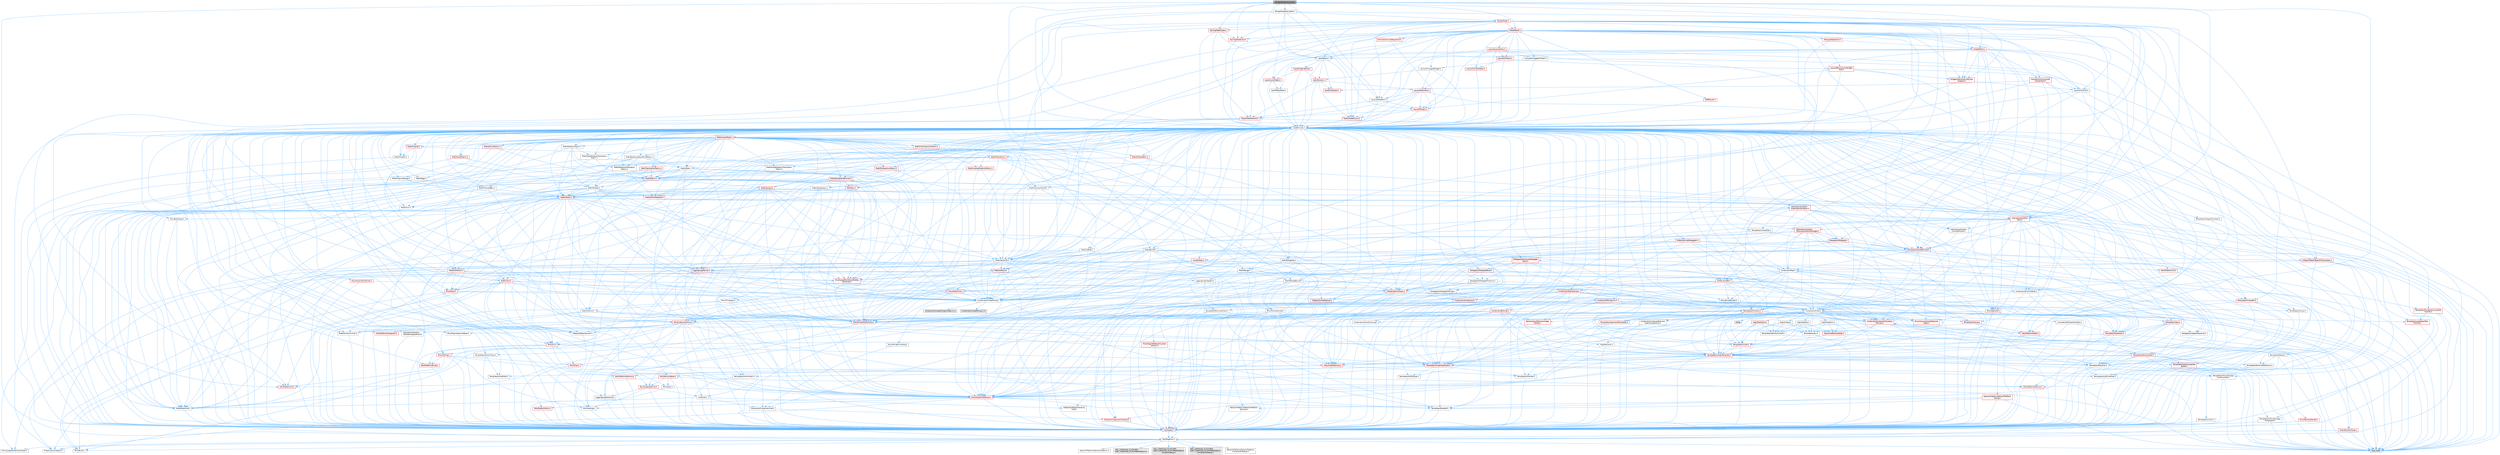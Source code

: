 digraph "SGraphNodeComment.h"
{
 // INTERACTIVE_SVG=YES
 // LATEX_PDF_SIZE
  bgcolor="transparent";
  edge [fontname=Helvetica,fontsize=10,labelfontname=Helvetica,labelfontsize=10];
  node [fontname=Helvetica,fontsize=10,shape=box,height=0.2,width=0.4];
  Node1 [id="Node000001",label="SGraphNodeComment.h",height=0.2,width=0.4,color="gray40", fillcolor="grey60", style="filled", fontcolor="black",tooltip=" "];
  Node1 -> Node2 [id="edge1_Node000001_Node000002",color="steelblue1",style="solid",tooltip=" "];
  Node2 [id="Node000002",label="Containers/Array.h",height=0.2,width=0.4,color="grey40", fillcolor="white", style="filled",URL="$df/dd0/Array_8h.html",tooltip=" "];
  Node2 -> Node3 [id="edge2_Node000002_Node000003",color="steelblue1",style="solid",tooltip=" "];
  Node3 [id="Node000003",label="CoreTypes.h",height=0.2,width=0.4,color="red", fillcolor="#FFF0F0", style="filled",URL="$dc/dec/CoreTypes_8h.html",tooltip=" "];
  Node3 -> Node4 [id="edge3_Node000003_Node000004",color="steelblue1",style="solid",tooltip=" "];
  Node4 [id="Node000004",label="HAL/Platform.h",height=0.2,width=0.4,color="grey40", fillcolor="white", style="filled",URL="$d9/dd0/Platform_8h.html",tooltip=" "];
  Node4 -> Node5 [id="edge4_Node000004_Node000005",color="steelblue1",style="solid",tooltip=" "];
  Node5 [id="Node000005",label="Misc/Build.h",height=0.2,width=0.4,color="grey40", fillcolor="white", style="filled",URL="$d3/dbb/Build_8h.html",tooltip=" "];
  Node4 -> Node6 [id="edge5_Node000004_Node000006",color="steelblue1",style="solid",tooltip=" "];
  Node6 [id="Node000006",label="Misc/LargeWorldCoordinates.h",height=0.2,width=0.4,color="grey40", fillcolor="white", style="filled",URL="$d2/dcb/LargeWorldCoordinates_8h.html",tooltip=" "];
  Node4 -> Node7 [id="edge6_Node000004_Node000007",color="steelblue1",style="solid",tooltip=" "];
  Node7 [id="Node000007",label="type_traits",height=0.2,width=0.4,color="grey60", fillcolor="#E0E0E0", style="filled",tooltip=" "];
  Node4 -> Node8 [id="edge7_Node000004_Node000008",color="steelblue1",style="solid",tooltip=" "];
  Node8 [id="Node000008",label="PreprocessorHelpers.h",height=0.2,width=0.4,color="grey40", fillcolor="white", style="filled",URL="$db/ddb/PreprocessorHelpers_8h.html",tooltip=" "];
  Node4 -> Node9 [id="edge8_Node000004_Node000009",color="steelblue1",style="solid",tooltip=" "];
  Node9 [id="Node000009",label="UBT_COMPILED_PLATFORM\l/UBT_COMPILED_PLATFORMPlatform\lCompilerPreSetup.h",height=0.2,width=0.4,color="grey60", fillcolor="#E0E0E0", style="filled",tooltip=" "];
  Node4 -> Node10 [id="edge9_Node000004_Node000010",color="steelblue1",style="solid",tooltip=" "];
  Node10 [id="Node000010",label="GenericPlatform/GenericPlatform\lCompilerPreSetup.h",height=0.2,width=0.4,color="grey40", fillcolor="white", style="filled",URL="$d9/dc8/GenericPlatformCompilerPreSetup_8h.html",tooltip=" "];
  Node4 -> Node11 [id="edge10_Node000004_Node000011",color="steelblue1",style="solid",tooltip=" "];
  Node11 [id="Node000011",label="GenericPlatform/GenericPlatform.h",height=0.2,width=0.4,color="grey40", fillcolor="white", style="filled",URL="$d6/d84/GenericPlatform_8h.html",tooltip=" "];
  Node4 -> Node12 [id="edge11_Node000004_Node000012",color="steelblue1",style="solid",tooltip=" "];
  Node12 [id="Node000012",label="UBT_COMPILED_PLATFORM\l/UBT_COMPILED_PLATFORMPlatform.h",height=0.2,width=0.4,color="grey60", fillcolor="#E0E0E0", style="filled",tooltip=" "];
  Node4 -> Node13 [id="edge12_Node000004_Node000013",color="steelblue1",style="solid",tooltip=" "];
  Node13 [id="Node000013",label="UBT_COMPILED_PLATFORM\l/UBT_COMPILED_PLATFORMPlatform\lCompilerSetup.h",height=0.2,width=0.4,color="grey60", fillcolor="#E0E0E0", style="filled",tooltip=" "];
  Node2 -> Node17 [id="edge13_Node000002_Node000017",color="steelblue1",style="solid",tooltip=" "];
  Node17 [id="Node000017",label="Misc/AssertionMacros.h",height=0.2,width=0.4,color="red", fillcolor="#FFF0F0", style="filled",URL="$d0/dfa/AssertionMacros_8h.html",tooltip=" "];
  Node17 -> Node3 [id="edge14_Node000017_Node000003",color="steelblue1",style="solid",tooltip=" "];
  Node17 -> Node4 [id="edge15_Node000017_Node000004",color="steelblue1",style="solid",tooltip=" "];
  Node17 -> Node18 [id="edge16_Node000017_Node000018",color="steelblue1",style="solid",tooltip=" "];
  Node18 [id="Node000018",label="HAL/PlatformMisc.h",height=0.2,width=0.4,color="red", fillcolor="#FFF0F0", style="filled",URL="$d0/df5/PlatformMisc_8h.html",tooltip=" "];
  Node18 -> Node3 [id="edge17_Node000018_Node000003",color="steelblue1",style="solid",tooltip=" "];
  Node17 -> Node8 [id="edge18_Node000017_Node000008",color="steelblue1",style="solid",tooltip=" "];
  Node17 -> Node54 [id="edge19_Node000017_Node000054",color="steelblue1",style="solid",tooltip=" "];
  Node54 [id="Node000054",label="Templates/EnableIf.h",height=0.2,width=0.4,color="grey40", fillcolor="white", style="filled",URL="$d7/d60/EnableIf_8h.html",tooltip=" "];
  Node54 -> Node3 [id="edge20_Node000054_Node000003",color="steelblue1",style="solid",tooltip=" "];
  Node17 -> Node60 [id="edge21_Node000017_Node000060",color="steelblue1",style="solid",tooltip=" "];
  Node60 [id="Node000060",label="Misc/VarArgs.h",height=0.2,width=0.4,color="grey40", fillcolor="white", style="filled",URL="$d5/d6f/VarArgs_8h.html",tooltip=" "];
  Node60 -> Node3 [id="edge22_Node000060_Node000003",color="steelblue1",style="solid",tooltip=" "];
  Node2 -> Node68 [id="edge23_Node000002_Node000068",color="steelblue1",style="solid",tooltip=" "];
  Node68 [id="Node000068",label="Misc/IntrusiveUnsetOptional\lState.h",height=0.2,width=0.4,color="red", fillcolor="#FFF0F0", style="filled",URL="$d2/d0a/IntrusiveUnsetOptionalState_8h.html",tooltip=" "];
  Node2 -> Node70 [id="edge24_Node000002_Node000070",color="steelblue1",style="solid",tooltip=" "];
  Node70 [id="Node000070",label="Misc/ReverseIterate.h",height=0.2,width=0.4,color="red", fillcolor="#FFF0F0", style="filled",URL="$db/de3/ReverseIterate_8h.html",tooltip=" "];
  Node70 -> Node4 [id="edge25_Node000070_Node000004",color="steelblue1",style="solid",tooltip=" "];
  Node2 -> Node72 [id="edge26_Node000002_Node000072",color="steelblue1",style="solid",tooltip=" "];
  Node72 [id="Node000072",label="HAL/UnrealMemory.h",height=0.2,width=0.4,color="red", fillcolor="#FFF0F0", style="filled",URL="$d9/d96/UnrealMemory_8h.html",tooltip=" "];
  Node72 -> Node3 [id="edge27_Node000072_Node000003",color="steelblue1",style="solid",tooltip=" "];
  Node72 -> Node76 [id="edge28_Node000072_Node000076",color="steelblue1",style="solid",tooltip=" "];
  Node76 [id="Node000076",label="HAL/MemoryBase.h",height=0.2,width=0.4,color="red", fillcolor="#FFF0F0", style="filled",URL="$d6/d9f/MemoryBase_8h.html",tooltip=" "];
  Node76 -> Node3 [id="edge29_Node000076_Node000003",color="steelblue1",style="solid",tooltip=" "];
  Node76 -> Node47 [id="edge30_Node000076_Node000047",color="steelblue1",style="solid",tooltip=" "];
  Node47 [id="Node000047",label="HAL/PlatformAtomics.h",height=0.2,width=0.4,color="red", fillcolor="#FFF0F0", style="filled",URL="$d3/d36/PlatformAtomics_8h.html",tooltip=" "];
  Node47 -> Node3 [id="edge31_Node000047_Node000003",color="steelblue1",style="solid",tooltip=" "];
  Node76 -> Node30 [id="edge32_Node000076_Node000030",color="steelblue1",style="solid",tooltip=" "];
  Node30 [id="Node000030",label="HAL/PlatformCrt.h",height=0.2,width=0.4,color="red", fillcolor="#FFF0F0", style="filled",URL="$d8/d75/PlatformCrt_8h.html",tooltip=" "];
  Node76 -> Node77 [id="edge33_Node000076_Node000077",color="steelblue1",style="solid",tooltip=" "];
  Node77 [id="Node000077",label="Misc/Exec.h",height=0.2,width=0.4,color="grey40", fillcolor="white", style="filled",URL="$de/ddb/Exec_8h.html",tooltip=" "];
  Node77 -> Node3 [id="edge34_Node000077_Node000003",color="steelblue1",style="solid",tooltip=" "];
  Node77 -> Node17 [id="edge35_Node000077_Node000017",color="steelblue1",style="solid",tooltip=" "];
  Node76 -> Node78 [id="edge36_Node000076_Node000078",color="steelblue1",style="solid",tooltip=" "];
  Node78 [id="Node000078",label="Misc/OutputDevice.h",height=0.2,width=0.4,color="red", fillcolor="#FFF0F0", style="filled",URL="$d7/d32/OutputDevice_8h.html",tooltip=" "];
  Node78 -> Node25 [id="edge37_Node000078_Node000025",color="steelblue1",style="solid",tooltip=" "];
  Node25 [id="Node000025",label="CoreFwd.h",height=0.2,width=0.4,color="grey40", fillcolor="white", style="filled",URL="$d1/d1e/CoreFwd_8h.html",tooltip=" "];
  Node25 -> Node3 [id="edge38_Node000025_Node000003",color="steelblue1",style="solid",tooltip=" "];
  Node25 -> Node26 [id="edge39_Node000025_Node000026",color="steelblue1",style="solid",tooltip=" "];
  Node26 [id="Node000026",label="Containers/ContainersFwd.h",height=0.2,width=0.4,color="grey40", fillcolor="white", style="filled",URL="$d4/d0a/ContainersFwd_8h.html",tooltip=" "];
  Node26 -> Node4 [id="edge40_Node000026_Node000004",color="steelblue1",style="solid",tooltip=" "];
  Node26 -> Node3 [id="edge41_Node000026_Node000003",color="steelblue1",style="solid",tooltip=" "];
  Node26 -> Node23 [id="edge42_Node000026_Node000023",color="steelblue1",style="solid",tooltip=" "];
  Node23 [id="Node000023",label="Traits/IsContiguousContainer.h",height=0.2,width=0.4,color="red", fillcolor="#FFF0F0", style="filled",URL="$d5/d3c/IsContiguousContainer_8h.html",tooltip=" "];
  Node23 -> Node3 [id="edge43_Node000023_Node000003",color="steelblue1",style="solid",tooltip=" "];
  Node25 -> Node27 [id="edge44_Node000025_Node000027",color="steelblue1",style="solid",tooltip=" "];
  Node27 [id="Node000027",label="Math/MathFwd.h",height=0.2,width=0.4,color="grey40", fillcolor="white", style="filled",URL="$d2/d10/MathFwd_8h.html",tooltip=" "];
  Node27 -> Node4 [id="edge45_Node000027_Node000004",color="steelblue1",style="solid",tooltip=" "];
  Node25 -> Node28 [id="edge46_Node000025_Node000028",color="steelblue1",style="solid",tooltip=" "];
  Node28 [id="Node000028",label="UObject/UObjectHierarchy\lFwd.h",height=0.2,width=0.4,color="grey40", fillcolor="white", style="filled",URL="$d3/d13/UObjectHierarchyFwd_8h.html",tooltip=" "];
  Node78 -> Node3 [id="edge47_Node000078_Node000003",color="steelblue1",style="solid",tooltip=" "];
  Node78 -> Node79 [id="edge48_Node000078_Node000079",color="steelblue1",style="solid",tooltip=" "];
  Node79 [id="Node000079",label="Logging/LogVerbosity.h",height=0.2,width=0.4,color="grey40", fillcolor="white", style="filled",URL="$d2/d8f/LogVerbosity_8h.html",tooltip=" "];
  Node79 -> Node3 [id="edge49_Node000079_Node000003",color="steelblue1",style="solid",tooltip=" "];
  Node78 -> Node60 [id="edge50_Node000078_Node000060",color="steelblue1",style="solid",tooltip=" "];
  Node72 -> Node89 [id="edge51_Node000072_Node000089",color="steelblue1",style="solid",tooltip=" "];
  Node89 [id="Node000089",label="HAL/PlatformMemory.h",height=0.2,width=0.4,color="red", fillcolor="#FFF0F0", style="filled",URL="$de/d68/PlatformMemory_8h.html",tooltip=" "];
  Node89 -> Node3 [id="edge52_Node000089_Node000003",color="steelblue1",style="solid",tooltip=" "];
  Node72 -> Node92 [id="edge53_Node000072_Node000092",color="steelblue1",style="solid",tooltip=" "];
  Node92 [id="Node000092",label="Templates/IsPointer.h",height=0.2,width=0.4,color="grey40", fillcolor="white", style="filled",URL="$d7/d05/IsPointer_8h.html",tooltip=" "];
  Node92 -> Node3 [id="edge54_Node000092_Node000003",color="steelblue1",style="solid",tooltip=" "];
  Node2 -> Node93 [id="edge55_Node000002_Node000093",color="steelblue1",style="solid",tooltip=" "];
  Node93 [id="Node000093",label="Templates/UnrealTypeTraits.h",height=0.2,width=0.4,color="red", fillcolor="#FFF0F0", style="filled",URL="$d2/d2d/UnrealTypeTraits_8h.html",tooltip=" "];
  Node93 -> Node3 [id="edge56_Node000093_Node000003",color="steelblue1",style="solid",tooltip=" "];
  Node93 -> Node92 [id="edge57_Node000093_Node000092",color="steelblue1",style="solid",tooltip=" "];
  Node93 -> Node17 [id="edge58_Node000093_Node000017",color="steelblue1",style="solid",tooltip=" "];
  Node93 -> Node85 [id="edge59_Node000093_Node000085",color="steelblue1",style="solid",tooltip=" "];
  Node85 [id="Node000085",label="Templates/AndOrNot.h",height=0.2,width=0.4,color="grey40", fillcolor="white", style="filled",URL="$db/d0a/AndOrNot_8h.html",tooltip=" "];
  Node85 -> Node3 [id="edge60_Node000085_Node000003",color="steelblue1",style="solid",tooltip=" "];
  Node93 -> Node54 [id="edge61_Node000093_Node000054",color="steelblue1",style="solid",tooltip=" "];
  Node93 -> Node94 [id="edge62_Node000093_Node000094",color="steelblue1",style="solid",tooltip=" "];
  Node94 [id="Node000094",label="Templates/IsArithmetic.h",height=0.2,width=0.4,color="grey40", fillcolor="white", style="filled",URL="$d2/d5d/IsArithmetic_8h.html",tooltip=" "];
  Node94 -> Node3 [id="edge63_Node000094_Node000003",color="steelblue1",style="solid",tooltip=" "];
  Node93 -> Node96 [id="edge64_Node000093_Node000096",color="steelblue1",style="solid",tooltip=" "];
  Node96 [id="Node000096",label="Templates/IsPODType.h",height=0.2,width=0.4,color="grey40", fillcolor="white", style="filled",URL="$d7/db1/IsPODType_8h.html",tooltip=" "];
  Node96 -> Node3 [id="edge65_Node000096_Node000003",color="steelblue1",style="solid",tooltip=" "];
  Node93 -> Node97 [id="edge66_Node000093_Node000097",color="steelblue1",style="solid",tooltip=" "];
  Node97 [id="Node000097",label="Templates/IsUECoreType.h",height=0.2,width=0.4,color="grey40", fillcolor="white", style="filled",URL="$d1/db8/IsUECoreType_8h.html",tooltip=" "];
  Node97 -> Node3 [id="edge67_Node000097_Node000003",color="steelblue1",style="solid",tooltip=" "];
  Node97 -> Node7 [id="edge68_Node000097_Node000007",color="steelblue1",style="solid",tooltip=" "];
  Node93 -> Node86 [id="edge69_Node000093_Node000086",color="steelblue1",style="solid",tooltip=" "];
  Node86 [id="Node000086",label="Templates/IsTriviallyCopy\lConstructible.h",height=0.2,width=0.4,color="grey40", fillcolor="white", style="filled",URL="$d3/d78/IsTriviallyCopyConstructible_8h.html",tooltip=" "];
  Node86 -> Node3 [id="edge70_Node000086_Node000003",color="steelblue1",style="solid",tooltip=" "];
  Node86 -> Node7 [id="edge71_Node000086_Node000007",color="steelblue1",style="solid",tooltip=" "];
  Node2 -> Node98 [id="edge72_Node000002_Node000098",color="steelblue1",style="solid",tooltip=" "];
  Node98 [id="Node000098",label="Templates/UnrealTemplate.h",height=0.2,width=0.4,color="red", fillcolor="#FFF0F0", style="filled",URL="$d4/d24/UnrealTemplate_8h.html",tooltip=" "];
  Node98 -> Node3 [id="edge73_Node000098_Node000003",color="steelblue1",style="solid",tooltip=" "];
  Node98 -> Node92 [id="edge74_Node000098_Node000092",color="steelblue1",style="solid",tooltip=" "];
  Node98 -> Node72 [id="edge75_Node000098_Node000072",color="steelblue1",style="solid",tooltip=" "];
  Node98 -> Node93 [id="edge76_Node000098_Node000093",color="steelblue1",style="solid",tooltip=" "];
  Node98 -> Node101 [id="edge77_Node000098_Node000101",color="steelblue1",style="solid",tooltip=" "];
  Node101 [id="Node000101",label="Templates/RemoveReference.h",height=0.2,width=0.4,color="grey40", fillcolor="white", style="filled",URL="$da/dbe/RemoveReference_8h.html",tooltip=" "];
  Node101 -> Node3 [id="edge78_Node000101_Node000003",color="steelblue1",style="solid",tooltip=" "];
  Node98 -> Node62 [id="edge79_Node000098_Node000062",color="steelblue1",style="solid",tooltip=" "];
  Node62 [id="Node000062",label="Templates/Requires.h",height=0.2,width=0.4,color="grey40", fillcolor="white", style="filled",URL="$dc/d96/Requires_8h.html",tooltip=" "];
  Node62 -> Node54 [id="edge80_Node000062_Node000054",color="steelblue1",style="solid",tooltip=" "];
  Node62 -> Node7 [id="edge81_Node000062_Node000007",color="steelblue1",style="solid",tooltip=" "];
  Node98 -> Node102 [id="edge82_Node000098_Node000102",color="steelblue1",style="solid",tooltip=" "];
  Node102 [id="Node000102",label="Templates/TypeCompatible\lBytes.h",height=0.2,width=0.4,color="red", fillcolor="#FFF0F0", style="filled",URL="$df/d0a/TypeCompatibleBytes_8h.html",tooltip=" "];
  Node102 -> Node3 [id="edge83_Node000102_Node000003",color="steelblue1",style="solid",tooltip=" "];
  Node102 -> Node7 [id="edge84_Node000102_Node000007",color="steelblue1",style="solid",tooltip=" "];
  Node98 -> Node23 [id="edge85_Node000098_Node000023",color="steelblue1",style="solid",tooltip=" "];
  Node98 -> Node7 [id="edge86_Node000098_Node000007",color="steelblue1",style="solid",tooltip=" "];
  Node2 -> Node104 [id="edge87_Node000002_Node000104",color="steelblue1",style="solid",tooltip=" "];
  Node104 [id="Node000104",label="Containers/AllowShrinking.h",height=0.2,width=0.4,color="grey40", fillcolor="white", style="filled",URL="$d7/d1a/AllowShrinking_8h.html",tooltip=" "];
  Node104 -> Node3 [id="edge88_Node000104_Node000003",color="steelblue1",style="solid",tooltip=" "];
  Node2 -> Node105 [id="edge89_Node000002_Node000105",color="steelblue1",style="solid",tooltip=" "];
  Node105 [id="Node000105",label="Containers/ContainerAllocation\lPolicies.h",height=0.2,width=0.4,color="red", fillcolor="#FFF0F0", style="filled",URL="$d7/dff/ContainerAllocationPolicies_8h.html",tooltip=" "];
  Node105 -> Node3 [id="edge90_Node000105_Node000003",color="steelblue1",style="solid",tooltip=" "];
  Node105 -> Node105 [id="edge91_Node000105_Node000105",color="steelblue1",style="solid",tooltip=" "];
  Node105 -> Node107 [id="edge92_Node000105_Node000107",color="steelblue1",style="solid",tooltip=" "];
  Node107 [id="Node000107",label="HAL/PlatformMath.h",height=0.2,width=0.4,color="red", fillcolor="#FFF0F0", style="filled",URL="$dc/d53/PlatformMath_8h.html",tooltip=" "];
  Node107 -> Node3 [id="edge93_Node000107_Node000003",color="steelblue1",style="solid",tooltip=" "];
  Node105 -> Node72 [id="edge94_Node000105_Node000072",color="steelblue1",style="solid",tooltip=" "];
  Node105 -> Node40 [id="edge95_Node000105_Node000040",color="steelblue1",style="solid",tooltip=" "];
  Node40 [id="Node000040",label="Math/NumericLimits.h",height=0.2,width=0.4,color="grey40", fillcolor="white", style="filled",URL="$df/d1b/NumericLimits_8h.html",tooltip=" "];
  Node40 -> Node3 [id="edge96_Node000040_Node000003",color="steelblue1",style="solid",tooltip=" "];
  Node105 -> Node17 [id="edge97_Node000105_Node000017",color="steelblue1",style="solid",tooltip=" "];
  Node105 -> Node116 [id="edge98_Node000105_Node000116",color="steelblue1",style="solid",tooltip=" "];
  Node116 [id="Node000116",label="Templates/MemoryOps.h",height=0.2,width=0.4,color="red", fillcolor="#FFF0F0", style="filled",URL="$db/dea/MemoryOps_8h.html",tooltip=" "];
  Node116 -> Node3 [id="edge99_Node000116_Node000003",color="steelblue1",style="solid",tooltip=" "];
  Node116 -> Node72 [id="edge100_Node000116_Node000072",color="steelblue1",style="solid",tooltip=" "];
  Node116 -> Node87 [id="edge101_Node000116_Node000087",color="steelblue1",style="solid",tooltip=" "];
  Node87 [id="Node000087",label="Templates/IsTriviallyCopy\lAssignable.h",height=0.2,width=0.4,color="grey40", fillcolor="white", style="filled",URL="$d2/df2/IsTriviallyCopyAssignable_8h.html",tooltip=" "];
  Node87 -> Node3 [id="edge102_Node000087_Node000003",color="steelblue1",style="solid",tooltip=" "];
  Node87 -> Node7 [id="edge103_Node000087_Node000007",color="steelblue1",style="solid",tooltip=" "];
  Node116 -> Node86 [id="edge104_Node000116_Node000086",color="steelblue1",style="solid",tooltip=" "];
  Node116 -> Node62 [id="edge105_Node000116_Node000062",color="steelblue1",style="solid",tooltip=" "];
  Node116 -> Node93 [id="edge106_Node000116_Node000093",color="steelblue1",style="solid",tooltip=" "];
  Node116 -> Node7 [id="edge107_Node000116_Node000007",color="steelblue1",style="solid",tooltip=" "];
  Node105 -> Node102 [id="edge108_Node000105_Node000102",color="steelblue1",style="solid",tooltip=" "];
  Node105 -> Node7 [id="edge109_Node000105_Node000007",color="steelblue1",style="solid",tooltip=" "];
  Node2 -> Node117 [id="edge110_Node000002_Node000117",color="steelblue1",style="solid",tooltip=" "];
  Node117 [id="Node000117",label="Containers/ContainerElement\lTypeCompatibility.h",height=0.2,width=0.4,color="grey40", fillcolor="white", style="filled",URL="$df/ddf/ContainerElementTypeCompatibility_8h.html",tooltip=" "];
  Node117 -> Node3 [id="edge111_Node000117_Node000003",color="steelblue1",style="solid",tooltip=" "];
  Node117 -> Node93 [id="edge112_Node000117_Node000093",color="steelblue1",style="solid",tooltip=" "];
  Node2 -> Node118 [id="edge113_Node000002_Node000118",color="steelblue1",style="solid",tooltip=" "];
  Node118 [id="Node000118",label="Serialization/Archive.h",height=0.2,width=0.4,color="red", fillcolor="#FFF0F0", style="filled",URL="$d7/d3b/Archive_8h.html",tooltip=" "];
  Node118 -> Node25 [id="edge114_Node000118_Node000025",color="steelblue1",style="solid",tooltip=" "];
  Node118 -> Node3 [id="edge115_Node000118_Node000003",color="steelblue1",style="solid",tooltip=" "];
  Node118 -> Node119 [id="edge116_Node000118_Node000119",color="steelblue1",style="solid",tooltip=" "];
  Node119 [id="Node000119",label="HAL/PlatformProperties.h",height=0.2,width=0.4,color="red", fillcolor="#FFF0F0", style="filled",URL="$d9/db0/PlatformProperties_8h.html",tooltip=" "];
  Node119 -> Node3 [id="edge117_Node000119_Node000003",color="steelblue1",style="solid",tooltip=" "];
  Node118 -> Node122 [id="edge118_Node000118_Node000122",color="steelblue1",style="solid",tooltip=" "];
  Node122 [id="Node000122",label="Internationalization\l/TextNamespaceFwd.h",height=0.2,width=0.4,color="grey40", fillcolor="white", style="filled",URL="$d8/d97/TextNamespaceFwd_8h.html",tooltip=" "];
  Node122 -> Node3 [id="edge119_Node000122_Node000003",color="steelblue1",style="solid",tooltip=" "];
  Node118 -> Node27 [id="edge120_Node000118_Node000027",color="steelblue1",style="solid",tooltip=" "];
  Node118 -> Node17 [id="edge121_Node000118_Node000017",color="steelblue1",style="solid",tooltip=" "];
  Node118 -> Node5 [id="edge122_Node000118_Node000005",color="steelblue1",style="solid",tooltip=" "];
  Node118 -> Node123 [id="edge123_Node000118_Node000123",color="steelblue1",style="solid",tooltip=" "];
  Node123 [id="Node000123",label="Misc/EngineVersionBase.h",height=0.2,width=0.4,color="grey40", fillcolor="white", style="filled",URL="$d5/d2b/EngineVersionBase_8h.html",tooltip=" "];
  Node123 -> Node3 [id="edge124_Node000123_Node000003",color="steelblue1",style="solid",tooltip=" "];
  Node118 -> Node60 [id="edge125_Node000118_Node000060",color="steelblue1",style="solid",tooltip=" "];
  Node118 -> Node54 [id="edge126_Node000118_Node000054",color="steelblue1",style="solid",tooltip=" "];
  Node118 -> Node126 [id="edge127_Node000118_Node000126",color="steelblue1",style="solid",tooltip=" "];
  Node126 [id="Node000126",label="Templates/IsEnumClass.h",height=0.2,width=0.4,color="grey40", fillcolor="white", style="filled",URL="$d7/d15/IsEnumClass_8h.html",tooltip=" "];
  Node126 -> Node3 [id="edge128_Node000126_Node000003",color="steelblue1",style="solid",tooltip=" "];
  Node126 -> Node85 [id="edge129_Node000126_Node000085",color="steelblue1",style="solid",tooltip=" "];
  Node118 -> Node98 [id="edge130_Node000118_Node000098",color="steelblue1",style="solid",tooltip=" "];
  Node118 -> Node127 [id="edge131_Node000118_Node000127",color="steelblue1",style="solid",tooltip=" "];
  Node127 [id="Node000127",label="UObject/ObjectVersion.h",height=0.2,width=0.4,color="grey40", fillcolor="white", style="filled",URL="$da/d63/ObjectVersion_8h.html",tooltip=" "];
  Node127 -> Node3 [id="edge132_Node000127_Node000003",color="steelblue1",style="solid",tooltip=" "];
  Node2 -> Node128 [id="edge133_Node000002_Node000128",color="steelblue1",style="solid",tooltip=" "];
  Node128 [id="Node000128",label="Serialization/MemoryImage\lWriter.h",height=0.2,width=0.4,color="red", fillcolor="#FFF0F0", style="filled",URL="$d0/d08/MemoryImageWriter_8h.html",tooltip=" "];
  Node128 -> Node3 [id="edge134_Node000128_Node000003",color="steelblue1",style="solid",tooltip=" "];
  Node2 -> Node142 [id="edge135_Node000002_Node000142",color="steelblue1",style="solid",tooltip=" "];
  Node142 [id="Node000142",label="Algo/Heapify.h",height=0.2,width=0.4,color="grey40", fillcolor="white", style="filled",URL="$d0/d2a/Heapify_8h.html",tooltip=" "];
  Node142 -> Node143 [id="edge136_Node000142_Node000143",color="steelblue1",style="solid",tooltip=" "];
  Node143 [id="Node000143",label="Algo/Impl/BinaryHeap.h",height=0.2,width=0.4,color="red", fillcolor="#FFF0F0", style="filled",URL="$d7/da3/Algo_2Impl_2BinaryHeap_8h.html",tooltip=" "];
  Node143 -> Node144 [id="edge137_Node000143_Node000144",color="steelblue1",style="solid",tooltip=" "];
  Node144 [id="Node000144",label="Templates/Invoke.h",height=0.2,width=0.4,color="red", fillcolor="#FFF0F0", style="filled",URL="$d7/deb/Invoke_8h.html",tooltip=" "];
  Node144 -> Node3 [id="edge138_Node000144_Node000003",color="steelblue1",style="solid",tooltip=" "];
  Node144 -> Node98 [id="edge139_Node000144_Node000098",color="steelblue1",style="solid",tooltip=" "];
  Node144 -> Node7 [id="edge140_Node000144_Node000007",color="steelblue1",style="solid",tooltip=" "];
  Node143 -> Node7 [id="edge141_Node000143_Node000007",color="steelblue1",style="solid",tooltip=" "];
  Node142 -> Node148 [id="edge142_Node000142_Node000148",color="steelblue1",style="solid",tooltip=" "];
  Node148 [id="Node000148",label="Templates/IdentityFunctor.h",height=0.2,width=0.4,color="grey40", fillcolor="white", style="filled",URL="$d7/d2e/IdentityFunctor_8h.html",tooltip=" "];
  Node148 -> Node4 [id="edge143_Node000148_Node000004",color="steelblue1",style="solid",tooltip=" "];
  Node142 -> Node144 [id="edge144_Node000142_Node000144",color="steelblue1",style="solid",tooltip=" "];
  Node142 -> Node149 [id="edge145_Node000142_Node000149",color="steelblue1",style="solid",tooltip=" "];
  Node149 [id="Node000149",label="Templates/Less.h",height=0.2,width=0.4,color="grey40", fillcolor="white", style="filled",URL="$de/dc8/Less_8h.html",tooltip=" "];
  Node149 -> Node3 [id="edge146_Node000149_Node000003",color="steelblue1",style="solid",tooltip=" "];
  Node149 -> Node98 [id="edge147_Node000149_Node000098",color="steelblue1",style="solid",tooltip=" "];
  Node142 -> Node98 [id="edge148_Node000142_Node000098",color="steelblue1",style="solid",tooltip=" "];
  Node2 -> Node150 [id="edge149_Node000002_Node000150",color="steelblue1",style="solid",tooltip=" "];
  Node150 [id="Node000150",label="Algo/HeapSort.h",height=0.2,width=0.4,color="grey40", fillcolor="white", style="filled",URL="$d3/d92/HeapSort_8h.html",tooltip=" "];
  Node150 -> Node143 [id="edge150_Node000150_Node000143",color="steelblue1",style="solid",tooltip=" "];
  Node150 -> Node148 [id="edge151_Node000150_Node000148",color="steelblue1",style="solid",tooltip=" "];
  Node150 -> Node149 [id="edge152_Node000150_Node000149",color="steelblue1",style="solid",tooltip=" "];
  Node150 -> Node98 [id="edge153_Node000150_Node000098",color="steelblue1",style="solid",tooltip=" "];
  Node2 -> Node151 [id="edge154_Node000002_Node000151",color="steelblue1",style="solid",tooltip=" "];
  Node151 [id="Node000151",label="Algo/IsHeap.h",height=0.2,width=0.4,color="grey40", fillcolor="white", style="filled",URL="$de/d32/IsHeap_8h.html",tooltip=" "];
  Node151 -> Node143 [id="edge155_Node000151_Node000143",color="steelblue1",style="solid",tooltip=" "];
  Node151 -> Node148 [id="edge156_Node000151_Node000148",color="steelblue1",style="solid",tooltip=" "];
  Node151 -> Node144 [id="edge157_Node000151_Node000144",color="steelblue1",style="solid",tooltip=" "];
  Node151 -> Node149 [id="edge158_Node000151_Node000149",color="steelblue1",style="solid",tooltip=" "];
  Node151 -> Node98 [id="edge159_Node000151_Node000098",color="steelblue1",style="solid",tooltip=" "];
  Node2 -> Node143 [id="edge160_Node000002_Node000143",color="steelblue1",style="solid",tooltip=" "];
  Node2 -> Node152 [id="edge161_Node000002_Node000152",color="steelblue1",style="solid",tooltip=" "];
  Node152 [id="Node000152",label="Algo/StableSort.h",height=0.2,width=0.4,color="red", fillcolor="#FFF0F0", style="filled",URL="$d7/d3c/StableSort_8h.html",tooltip=" "];
  Node152 -> Node148 [id="edge162_Node000152_Node000148",color="steelblue1",style="solid",tooltip=" "];
  Node152 -> Node144 [id="edge163_Node000152_Node000144",color="steelblue1",style="solid",tooltip=" "];
  Node152 -> Node149 [id="edge164_Node000152_Node000149",color="steelblue1",style="solid",tooltip=" "];
  Node152 -> Node98 [id="edge165_Node000152_Node000098",color="steelblue1",style="solid",tooltip=" "];
  Node2 -> Node155 [id="edge166_Node000002_Node000155",color="steelblue1",style="solid",tooltip=" "];
  Node155 [id="Node000155",label="Concepts/GetTypeHashable.h",height=0.2,width=0.4,color="grey40", fillcolor="white", style="filled",URL="$d3/da2/GetTypeHashable_8h.html",tooltip=" "];
  Node155 -> Node3 [id="edge167_Node000155_Node000003",color="steelblue1",style="solid",tooltip=" "];
  Node155 -> Node133 [id="edge168_Node000155_Node000133",color="steelblue1",style="solid",tooltip=" "];
  Node133 [id="Node000133",label="Templates/TypeHash.h",height=0.2,width=0.4,color="red", fillcolor="#FFF0F0", style="filled",URL="$d1/d62/TypeHash_8h.html",tooltip=" "];
  Node133 -> Node3 [id="edge169_Node000133_Node000003",color="steelblue1",style="solid",tooltip=" "];
  Node133 -> Node62 [id="edge170_Node000133_Node000062",color="steelblue1",style="solid",tooltip=" "];
  Node133 -> Node134 [id="edge171_Node000133_Node000134",color="steelblue1",style="solid",tooltip=" "];
  Node134 [id="Node000134",label="Misc/Crc.h",height=0.2,width=0.4,color="red", fillcolor="#FFF0F0", style="filled",URL="$d4/dd2/Crc_8h.html",tooltip=" "];
  Node134 -> Node3 [id="edge172_Node000134_Node000003",color="steelblue1",style="solid",tooltip=" "];
  Node134 -> Node74 [id="edge173_Node000134_Node000074",color="steelblue1",style="solid",tooltip=" "];
  Node74 [id="Node000074",label="HAL/PlatformString.h",height=0.2,width=0.4,color="red", fillcolor="#FFF0F0", style="filled",URL="$db/db5/PlatformString_8h.html",tooltip=" "];
  Node74 -> Node3 [id="edge174_Node000074_Node000003",color="steelblue1",style="solid",tooltip=" "];
  Node134 -> Node17 [id="edge175_Node000134_Node000017",color="steelblue1",style="solid",tooltip=" "];
  Node134 -> Node135 [id="edge176_Node000134_Node000135",color="steelblue1",style="solid",tooltip=" "];
  Node135 [id="Node000135",label="Misc/CString.h",height=0.2,width=0.4,color="red", fillcolor="#FFF0F0", style="filled",URL="$d2/d49/CString_8h.html",tooltip=" "];
  Node135 -> Node3 [id="edge177_Node000135_Node000003",color="steelblue1",style="solid",tooltip=" "];
  Node135 -> Node30 [id="edge178_Node000135_Node000030",color="steelblue1",style="solid",tooltip=" "];
  Node135 -> Node74 [id="edge179_Node000135_Node000074",color="steelblue1",style="solid",tooltip=" "];
  Node135 -> Node17 [id="edge180_Node000135_Node000017",color="steelblue1",style="solid",tooltip=" "];
  Node135 -> Node136 [id="edge181_Node000135_Node000136",color="steelblue1",style="solid",tooltip=" "];
  Node136 [id="Node000136",label="Misc/Char.h",height=0.2,width=0.4,color="red", fillcolor="#FFF0F0", style="filled",URL="$d0/d58/Char_8h.html",tooltip=" "];
  Node136 -> Node3 [id="edge182_Node000136_Node000003",color="steelblue1",style="solid",tooltip=" "];
  Node136 -> Node7 [id="edge183_Node000136_Node000007",color="steelblue1",style="solid",tooltip=" "];
  Node135 -> Node60 [id="edge184_Node000135_Node000060",color="steelblue1",style="solid",tooltip=" "];
  Node134 -> Node136 [id="edge185_Node000134_Node000136",color="steelblue1",style="solid",tooltip=" "];
  Node134 -> Node93 [id="edge186_Node000134_Node000093",color="steelblue1",style="solid",tooltip=" "];
  Node133 -> Node7 [id="edge187_Node000133_Node000007",color="steelblue1",style="solid",tooltip=" "];
  Node2 -> Node148 [id="edge188_Node000002_Node000148",color="steelblue1",style="solid",tooltip=" "];
  Node2 -> Node144 [id="edge189_Node000002_Node000144",color="steelblue1",style="solid",tooltip=" "];
  Node2 -> Node149 [id="edge190_Node000002_Node000149",color="steelblue1",style="solid",tooltip=" "];
  Node2 -> Node156 [id="edge191_Node000002_Node000156",color="steelblue1",style="solid",tooltip=" "];
  Node156 [id="Node000156",label="Templates/LosesQualifiers\lFromTo.h",height=0.2,width=0.4,color="red", fillcolor="#FFF0F0", style="filled",URL="$d2/db3/LosesQualifiersFromTo_8h.html",tooltip=" "];
  Node156 -> Node7 [id="edge192_Node000156_Node000007",color="steelblue1",style="solid",tooltip=" "];
  Node2 -> Node62 [id="edge193_Node000002_Node000062",color="steelblue1",style="solid",tooltip=" "];
  Node2 -> Node157 [id="edge194_Node000002_Node000157",color="steelblue1",style="solid",tooltip=" "];
  Node157 [id="Node000157",label="Templates/Sorting.h",height=0.2,width=0.4,color="red", fillcolor="#FFF0F0", style="filled",URL="$d3/d9e/Sorting_8h.html",tooltip=" "];
  Node157 -> Node3 [id="edge195_Node000157_Node000003",color="steelblue1",style="solid",tooltip=" "];
  Node157 -> Node107 [id="edge196_Node000157_Node000107",color="steelblue1",style="solid",tooltip=" "];
  Node157 -> Node149 [id="edge197_Node000157_Node000149",color="steelblue1",style="solid",tooltip=" "];
  Node2 -> Node161 [id="edge198_Node000002_Node000161",color="steelblue1",style="solid",tooltip=" "];
  Node161 [id="Node000161",label="Templates/AlignmentTemplates.h",height=0.2,width=0.4,color="red", fillcolor="#FFF0F0", style="filled",URL="$dd/d32/AlignmentTemplates_8h.html",tooltip=" "];
  Node161 -> Node3 [id="edge199_Node000161_Node000003",color="steelblue1",style="solid",tooltip=" "];
  Node161 -> Node92 [id="edge200_Node000161_Node000092",color="steelblue1",style="solid",tooltip=" "];
  Node2 -> Node21 [id="edge201_Node000002_Node000021",color="steelblue1",style="solid",tooltip=" "];
  Node21 [id="Node000021",label="Traits/ElementType.h",height=0.2,width=0.4,color="red", fillcolor="#FFF0F0", style="filled",URL="$d5/d4f/ElementType_8h.html",tooltip=" "];
  Node21 -> Node4 [id="edge202_Node000021_Node000004",color="steelblue1",style="solid",tooltip=" "];
  Node21 -> Node7 [id="edge203_Node000021_Node000007",color="steelblue1",style="solid",tooltip=" "];
  Node2 -> Node113 [id="edge204_Node000002_Node000113",color="steelblue1",style="solid",tooltip=" "];
  Node113 [id="Node000113",label="limits",height=0.2,width=0.4,color="grey60", fillcolor="#E0E0E0", style="filled",tooltip=" "];
  Node2 -> Node7 [id="edge205_Node000002_Node000007",color="steelblue1",style="solid",tooltip=" "];
  Node1 -> Node162 [id="edge206_Node000001_Node000162",color="steelblue1",style="solid",tooltip=" "];
  Node162 [id="Node000162",label="Containers/UnrealString.h",height=0.2,width=0.4,color="grey40", fillcolor="white", style="filled",URL="$d5/dba/UnrealString_8h.html",tooltip=" "];
  Node162 -> Node163 [id="edge207_Node000162_Node000163",color="steelblue1",style="solid",tooltip=" "];
  Node163 [id="Node000163",label="Containers/UnrealStringIncludes.h.inl",height=0.2,width=0.4,color="grey60", fillcolor="#E0E0E0", style="filled",tooltip=" "];
  Node162 -> Node164 [id="edge208_Node000162_Node000164",color="steelblue1",style="solid",tooltip=" "];
  Node164 [id="Node000164",label="Containers/UnrealString.h.inl",height=0.2,width=0.4,color="grey60", fillcolor="#E0E0E0", style="filled",tooltip=" "];
  Node162 -> Node165 [id="edge209_Node000162_Node000165",color="steelblue1",style="solid",tooltip=" "];
  Node165 [id="Node000165",label="Misc/StringFormatArg.h",height=0.2,width=0.4,color="grey40", fillcolor="white", style="filled",URL="$d2/d16/StringFormatArg_8h.html",tooltip=" "];
  Node165 -> Node26 [id="edge210_Node000165_Node000026",color="steelblue1",style="solid",tooltip=" "];
  Node1 -> Node166 [id="edge211_Node000001_Node000166",color="steelblue1",style="solid",tooltip=" "];
  Node166 [id="Node000166",label="CoreMinimal.h",height=0.2,width=0.4,color="grey40", fillcolor="white", style="filled",URL="$d7/d67/CoreMinimal_8h.html",tooltip=" "];
  Node166 -> Node3 [id="edge212_Node000166_Node000003",color="steelblue1",style="solid",tooltip=" "];
  Node166 -> Node25 [id="edge213_Node000166_Node000025",color="steelblue1",style="solid",tooltip=" "];
  Node166 -> Node28 [id="edge214_Node000166_Node000028",color="steelblue1",style="solid",tooltip=" "];
  Node166 -> Node26 [id="edge215_Node000166_Node000026",color="steelblue1",style="solid",tooltip=" "];
  Node166 -> Node60 [id="edge216_Node000166_Node000060",color="steelblue1",style="solid",tooltip=" "];
  Node166 -> Node79 [id="edge217_Node000166_Node000079",color="steelblue1",style="solid",tooltip=" "];
  Node166 -> Node78 [id="edge218_Node000166_Node000078",color="steelblue1",style="solid",tooltip=" "];
  Node166 -> Node30 [id="edge219_Node000166_Node000030",color="steelblue1",style="solid",tooltip=" "];
  Node166 -> Node18 [id="edge220_Node000166_Node000018",color="steelblue1",style="solid",tooltip=" "];
  Node166 -> Node17 [id="edge221_Node000166_Node000017",color="steelblue1",style="solid",tooltip=" "];
  Node166 -> Node92 [id="edge222_Node000166_Node000092",color="steelblue1",style="solid",tooltip=" "];
  Node166 -> Node89 [id="edge223_Node000166_Node000089",color="steelblue1",style="solid",tooltip=" "];
  Node166 -> Node47 [id="edge224_Node000166_Node000047",color="steelblue1",style="solid",tooltip=" "];
  Node166 -> Node77 [id="edge225_Node000166_Node000077",color="steelblue1",style="solid",tooltip=" "];
  Node166 -> Node76 [id="edge226_Node000166_Node000076",color="steelblue1",style="solid",tooltip=" "];
  Node166 -> Node72 [id="edge227_Node000166_Node000072",color="steelblue1",style="solid",tooltip=" "];
  Node166 -> Node94 [id="edge228_Node000166_Node000094",color="steelblue1",style="solid",tooltip=" "];
  Node166 -> Node85 [id="edge229_Node000166_Node000085",color="steelblue1",style="solid",tooltip=" "];
  Node166 -> Node96 [id="edge230_Node000166_Node000096",color="steelblue1",style="solid",tooltip=" "];
  Node166 -> Node97 [id="edge231_Node000166_Node000097",color="steelblue1",style="solid",tooltip=" "];
  Node166 -> Node86 [id="edge232_Node000166_Node000086",color="steelblue1",style="solid",tooltip=" "];
  Node166 -> Node93 [id="edge233_Node000166_Node000093",color="steelblue1",style="solid",tooltip=" "];
  Node166 -> Node54 [id="edge234_Node000166_Node000054",color="steelblue1",style="solid",tooltip=" "];
  Node166 -> Node101 [id="edge235_Node000166_Node000101",color="steelblue1",style="solid",tooltip=" "];
  Node166 -> Node167 [id="edge236_Node000166_Node000167",color="steelblue1",style="solid",tooltip=" "];
  Node167 [id="Node000167",label="Templates/IntegralConstant.h",height=0.2,width=0.4,color="grey40", fillcolor="white", style="filled",URL="$db/d1b/IntegralConstant_8h.html",tooltip=" "];
  Node167 -> Node3 [id="edge237_Node000167_Node000003",color="steelblue1",style="solid",tooltip=" "];
  Node166 -> Node168 [id="edge238_Node000166_Node000168",color="steelblue1",style="solid",tooltip=" "];
  Node168 [id="Node000168",label="Templates/IsClass.h",height=0.2,width=0.4,color="grey40", fillcolor="white", style="filled",URL="$db/dcb/IsClass_8h.html",tooltip=" "];
  Node168 -> Node3 [id="edge239_Node000168_Node000003",color="steelblue1",style="solid",tooltip=" "];
  Node166 -> Node102 [id="edge240_Node000166_Node000102",color="steelblue1",style="solid",tooltip=" "];
  Node166 -> Node23 [id="edge241_Node000166_Node000023",color="steelblue1",style="solid",tooltip=" "];
  Node166 -> Node98 [id="edge242_Node000166_Node000098",color="steelblue1",style="solid",tooltip=" "];
  Node166 -> Node40 [id="edge243_Node000166_Node000040",color="steelblue1",style="solid",tooltip=" "];
  Node166 -> Node107 [id="edge244_Node000166_Node000107",color="steelblue1",style="solid",tooltip=" "];
  Node166 -> Node87 [id="edge245_Node000166_Node000087",color="steelblue1",style="solid",tooltip=" "];
  Node166 -> Node116 [id="edge246_Node000166_Node000116",color="steelblue1",style="solid",tooltip=" "];
  Node166 -> Node105 [id="edge247_Node000166_Node000105",color="steelblue1",style="solid",tooltip=" "];
  Node166 -> Node126 [id="edge248_Node000166_Node000126",color="steelblue1",style="solid",tooltip=" "];
  Node166 -> Node119 [id="edge249_Node000166_Node000119",color="steelblue1",style="solid",tooltip=" "];
  Node166 -> Node123 [id="edge250_Node000166_Node000123",color="steelblue1",style="solid",tooltip=" "];
  Node166 -> Node122 [id="edge251_Node000166_Node000122",color="steelblue1",style="solid",tooltip=" "];
  Node166 -> Node118 [id="edge252_Node000166_Node000118",color="steelblue1",style="solid",tooltip=" "];
  Node166 -> Node149 [id="edge253_Node000166_Node000149",color="steelblue1",style="solid",tooltip=" "];
  Node166 -> Node157 [id="edge254_Node000166_Node000157",color="steelblue1",style="solid",tooltip=" "];
  Node166 -> Node136 [id="edge255_Node000166_Node000136",color="steelblue1",style="solid",tooltip=" "];
  Node166 -> Node169 [id="edge256_Node000166_Node000169",color="steelblue1",style="solid",tooltip=" "];
  Node169 [id="Node000169",label="GenericPlatform/GenericPlatform\lStricmp.h",height=0.2,width=0.4,color="grey40", fillcolor="white", style="filled",URL="$d2/d86/GenericPlatformStricmp_8h.html",tooltip=" "];
  Node169 -> Node3 [id="edge257_Node000169_Node000003",color="steelblue1",style="solid",tooltip=" "];
  Node166 -> Node170 [id="edge258_Node000166_Node000170",color="steelblue1",style="solid",tooltip=" "];
  Node170 [id="Node000170",label="GenericPlatform/GenericPlatform\lString.h",height=0.2,width=0.4,color="red", fillcolor="#FFF0F0", style="filled",URL="$dd/d20/GenericPlatformString_8h.html",tooltip=" "];
  Node170 -> Node3 [id="edge259_Node000170_Node000003",color="steelblue1",style="solid",tooltip=" "];
  Node170 -> Node169 [id="edge260_Node000170_Node000169",color="steelblue1",style="solid",tooltip=" "];
  Node170 -> Node54 [id="edge261_Node000170_Node000054",color="steelblue1",style="solid",tooltip=" "];
  Node170 -> Node7 [id="edge262_Node000170_Node000007",color="steelblue1",style="solid",tooltip=" "];
  Node166 -> Node74 [id="edge263_Node000166_Node000074",color="steelblue1",style="solid",tooltip=" "];
  Node166 -> Node135 [id="edge264_Node000166_Node000135",color="steelblue1",style="solid",tooltip=" "];
  Node166 -> Node134 [id="edge265_Node000166_Node000134",color="steelblue1",style="solid",tooltip=" "];
  Node166 -> Node160 [id="edge266_Node000166_Node000160",color="steelblue1",style="solid",tooltip=" "];
  Node160 [id="Node000160",label="Math/UnrealMathUtility.h",height=0.2,width=0.4,color="red", fillcolor="#FFF0F0", style="filled",URL="$db/db8/UnrealMathUtility_8h.html",tooltip=" "];
  Node160 -> Node3 [id="edge267_Node000160_Node000003",color="steelblue1",style="solid",tooltip=" "];
  Node160 -> Node17 [id="edge268_Node000160_Node000017",color="steelblue1",style="solid",tooltip=" "];
  Node160 -> Node107 [id="edge269_Node000160_Node000107",color="steelblue1",style="solid",tooltip=" "];
  Node160 -> Node27 [id="edge270_Node000160_Node000027",color="steelblue1",style="solid",tooltip=" "];
  Node160 -> Node62 [id="edge271_Node000160_Node000062",color="steelblue1",style="solid",tooltip=" "];
  Node166 -> Node162 [id="edge272_Node000166_Node000162",color="steelblue1",style="solid",tooltip=" "];
  Node166 -> Node2 [id="edge273_Node000166_Node000002",color="steelblue1",style="solid",tooltip=" "];
  Node166 -> Node173 [id="edge274_Node000166_Node000173",color="steelblue1",style="solid",tooltip=" "];
  Node173 [id="Node000173",label="Misc/FrameNumber.h",height=0.2,width=0.4,color="grey40", fillcolor="white", style="filled",URL="$dd/dbd/FrameNumber_8h.html",tooltip=" "];
  Node173 -> Node3 [id="edge275_Node000173_Node000003",color="steelblue1",style="solid",tooltip=" "];
  Node173 -> Node40 [id="edge276_Node000173_Node000040",color="steelblue1",style="solid",tooltip=" "];
  Node173 -> Node160 [id="edge277_Node000173_Node000160",color="steelblue1",style="solid",tooltip=" "];
  Node173 -> Node54 [id="edge278_Node000173_Node000054",color="steelblue1",style="solid",tooltip=" "];
  Node173 -> Node93 [id="edge279_Node000173_Node000093",color="steelblue1",style="solid",tooltip=" "];
  Node166 -> Node174 [id="edge280_Node000166_Node000174",color="steelblue1",style="solid",tooltip=" "];
  Node174 [id="Node000174",label="Misc/Timespan.h",height=0.2,width=0.4,color="grey40", fillcolor="white", style="filled",URL="$da/dd9/Timespan_8h.html",tooltip=" "];
  Node174 -> Node3 [id="edge281_Node000174_Node000003",color="steelblue1",style="solid",tooltip=" "];
  Node174 -> Node175 [id="edge282_Node000174_Node000175",color="steelblue1",style="solid",tooltip=" "];
  Node175 [id="Node000175",label="Math/Interval.h",height=0.2,width=0.4,color="grey40", fillcolor="white", style="filled",URL="$d1/d55/Interval_8h.html",tooltip=" "];
  Node175 -> Node3 [id="edge283_Node000175_Node000003",color="steelblue1",style="solid",tooltip=" "];
  Node175 -> Node94 [id="edge284_Node000175_Node000094",color="steelblue1",style="solid",tooltip=" "];
  Node175 -> Node93 [id="edge285_Node000175_Node000093",color="steelblue1",style="solid",tooltip=" "];
  Node175 -> Node40 [id="edge286_Node000175_Node000040",color="steelblue1",style="solid",tooltip=" "];
  Node175 -> Node160 [id="edge287_Node000175_Node000160",color="steelblue1",style="solid",tooltip=" "];
  Node174 -> Node160 [id="edge288_Node000174_Node000160",color="steelblue1",style="solid",tooltip=" "];
  Node174 -> Node17 [id="edge289_Node000174_Node000017",color="steelblue1",style="solid",tooltip=" "];
  Node166 -> Node176 [id="edge290_Node000166_Node000176",color="steelblue1",style="solid",tooltip=" "];
  Node176 [id="Node000176",label="Containers/StringConv.h",height=0.2,width=0.4,color="red", fillcolor="#FFF0F0", style="filled",URL="$d3/ddf/StringConv_8h.html",tooltip=" "];
  Node176 -> Node3 [id="edge291_Node000176_Node000003",color="steelblue1",style="solid",tooltip=" "];
  Node176 -> Node17 [id="edge292_Node000176_Node000017",color="steelblue1",style="solid",tooltip=" "];
  Node176 -> Node105 [id="edge293_Node000176_Node000105",color="steelblue1",style="solid",tooltip=" "];
  Node176 -> Node2 [id="edge294_Node000176_Node000002",color="steelblue1",style="solid",tooltip=" "];
  Node176 -> Node135 [id="edge295_Node000176_Node000135",color="steelblue1",style="solid",tooltip=" "];
  Node176 -> Node177 [id="edge296_Node000176_Node000177",color="steelblue1",style="solid",tooltip=" "];
  Node177 [id="Node000177",label="Templates/IsArray.h",height=0.2,width=0.4,color="grey40", fillcolor="white", style="filled",URL="$d8/d8d/IsArray_8h.html",tooltip=" "];
  Node177 -> Node3 [id="edge297_Node000177_Node000003",color="steelblue1",style="solid",tooltip=" "];
  Node176 -> Node98 [id="edge298_Node000176_Node000098",color="steelblue1",style="solid",tooltip=" "];
  Node176 -> Node93 [id="edge299_Node000176_Node000093",color="steelblue1",style="solid",tooltip=" "];
  Node176 -> Node21 [id="edge300_Node000176_Node000021",color="steelblue1",style="solid",tooltip=" "];
  Node176 -> Node23 [id="edge301_Node000176_Node000023",color="steelblue1",style="solid",tooltip=" "];
  Node176 -> Node7 [id="edge302_Node000176_Node000007",color="steelblue1",style="solid",tooltip=" "];
  Node166 -> Node178 [id="edge303_Node000166_Node000178",color="steelblue1",style="solid",tooltip=" "];
  Node178 [id="Node000178",label="UObject/UnrealNames.h",height=0.2,width=0.4,color="red", fillcolor="#FFF0F0", style="filled",URL="$d8/db1/UnrealNames_8h.html",tooltip=" "];
  Node178 -> Node3 [id="edge304_Node000178_Node000003",color="steelblue1",style="solid",tooltip=" "];
  Node166 -> Node180 [id="edge305_Node000166_Node000180",color="steelblue1",style="solid",tooltip=" "];
  Node180 [id="Node000180",label="UObject/NameTypes.h",height=0.2,width=0.4,color="red", fillcolor="#FFF0F0", style="filled",URL="$d6/d35/NameTypes_8h.html",tooltip=" "];
  Node180 -> Node3 [id="edge306_Node000180_Node000003",color="steelblue1",style="solid",tooltip=" "];
  Node180 -> Node17 [id="edge307_Node000180_Node000017",color="steelblue1",style="solid",tooltip=" "];
  Node180 -> Node72 [id="edge308_Node000180_Node000072",color="steelblue1",style="solid",tooltip=" "];
  Node180 -> Node93 [id="edge309_Node000180_Node000093",color="steelblue1",style="solid",tooltip=" "];
  Node180 -> Node98 [id="edge310_Node000180_Node000098",color="steelblue1",style="solid",tooltip=" "];
  Node180 -> Node162 [id="edge311_Node000180_Node000162",color="steelblue1",style="solid",tooltip=" "];
  Node180 -> Node176 [id="edge312_Node000180_Node000176",color="steelblue1",style="solid",tooltip=" "];
  Node180 -> Node178 [id="edge313_Node000180_Node000178",color="steelblue1",style="solid",tooltip=" "];
  Node180 -> Node68 [id="edge314_Node000180_Node000068",color="steelblue1",style="solid",tooltip=" "];
  Node166 -> Node188 [id="edge315_Node000166_Node000188",color="steelblue1",style="solid",tooltip=" "];
  Node188 [id="Node000188",label="Misc/Parse.h",height=0.2,width=0.4,color="red", fillcolor="#FFF0F0", style="filled",URL="$dc/d71/Parse_8h.html",tooltip=" "];
  Node188 -> Node162 [id="edge316_Node000188_Node000162",color="steelblue1",style="solid",tooltip=" "];
  Node188 -> Node3 [id="edge317_Node000188_Node000003",color="steelblue1",style="solid",tooltip=" "];
  Node188 -> Node30 [id="edge318_Node000188_Node000030",color="steelblue1",style="solid",tooltip=" "];
  Node188 -> Node5 [id="edge319_Node000188_Node000005",color="steelblue1",style="solid",tooltip=" "];
  Node188 -> Node189 [id="edge320_Node000188_Node000189",color="steelblue1",style="solid",tooltip=" "];
  Node189 [id="Node000189",label="Templates/Function.h",height=0.2,width=0.4,color="red", fillcolor="#FFF0F0", style="filled",URL="$df/df5/Function_8h.html",tooltip=" "];
  Node189 -> Node3 [id="edge321_Node000189_Node000003",color="steelblue1",style="solid",tooltip=" "];
  Node189 -> Node17 [id="edge322_Node000189_Node000017",color="steelblue1",style="solid",tooltip=" "];
  Node189 -> Node68 [id="edge323_Node000189_Node000068",color="steelblue1",style="solid",tooltip=" "];
  Node189 -> Node72 [id="edge324_Node000189_Node000072",color="steelblue1",style="solid",tooltip=" "];
  Node189 -> Node93 [id="edge325_Node000189_Node000093",color="steelblue1",style="solid",tooltip=" "];
  Node189 -> Node144 [id="edge326_Node000189_Node000144",color="steelblue1",style="solid",tooltip=" "];
  Node189 -> Node98 [id="edge327_Node000189_Node000098",color="steelblue1",style="solid",tooltip=" "];
  Node189 -> Node62 [id="edge328_Node000189_Node000062",color="steelblue1",style="solid",tooltip=" "];
  Node189 -> Node160 [id="edge329_Node000189_Node000160",color="steelblue1",style="solid",tooltip=" "];
  Node189 -> Node7 [id="edge330_Node000189_Node000007",color="steelblue1",style="solid",tooltip=" "];
  Node166 -> Node161 [id="edge331_Node000166_Node000161",color="steelblue1",style="solid",tooltip=" "];
  Node166 -> Node191 [id="edge332_Node000166_Node000191",color="steelblue1",style="solid",tooltip=" "];
  Node191 [id="Node000191",label="Misc/StructBuilder.h",height=0.2,width=0.4,color="grey40", fillcolor="white", style="filled",URL="$d9/db3/StructBuilder_8h.html",tooltip=" "];
  Node191 -> Node3 [id="edge333_Node000191_Node000003",color="steelblue1",style="solid",tooltip=" "];
  Node191 -> Node160 [id="edge334_Node000191_Node000160",color="steelblue1",style="solid",tooltip=" "];
  Node191 -> Node161 [id="edge335_Node000191_Node000161",color="steelblue1",style="solid",tooltip=" "];
  Node166 -> Node109 [id="edge336_Node000166_Node000109",color="steelblue1",style="solid",tooltip=" "];
  Node109 [id="Node000109",label="Templates/Decay.h",height=0.2,width=0.4,color="grey40", fillcolor="white", style="filled",URL="$dd/d0f/Decay_8h.html",tooltip=" "];
  Node109 -> Node3 [id="edge337_Node000109_Node000003",color="steelblue1",style="solid",tooltip=" "];
  Node109 -> Node101 [id="edge338_Node000109_Node000101",color="steelblue1",style="solid",tooltip=" "];
  Node109 -> Node7 [id="edge339_Node000109_Node000007",color="steelblue1",style="solid",tooltip=" "];
  Node166 -> Node192 [id="edge340_Node000166_Node000192",color="steelblue1",style="solid",tooltip=" "];
  Node192 [id="Node000192",label="Templates/PointerIsConvertible\lFromTo.h",height=0.2,width=0.4,color="red", fillcolor="#FFF0F0", style="filled",URL="$d6/d65/PointerIsConvertibleFromTo_8h.html",tooltip=" "];
  Node192 -> Node3 [id="edge341_Node000192_Node000003",color="steelblue1",style="solid",tooltip=" "];
  Node192 -> Node156 [id="edge342_Node000192_Node000156",color="steelblue1",style="solid",tooltip=" "];
  Node192 -> Node7 [id="edge343_Node000192_Node000007",color="steelblue1",style="solid",tooltip=" "];
  Node166 -> Node144 [id="edge344_Node000166_Node000144",color="steelblue1",style="solid",tooltip=" "];
  Node166 -> Node189 [id="edge345_Node000166_Node000189",color="steelblue1",style="solid",tooltip=" "];
  Node166 -> Node133 [id="edge346_Node000166_Node000133",color="steelblue1",style="solid",tooltip=" "];
  Node166 -> Node193 [id="edge347_Node000166_Node000193",color="steelblue1",style="solid",tooltip=" "];
  Node193 [id="Node000193",label="Containers/ScriptArray.h",height=0.2,width=0.4,color="red", fillcolor="#FFF0F0", style="filled",URL="$dc/daf/ScriptArray_8h.html",tooltip=" "];
  Node193 -> Node3 [id="edge348_Node000193_Node000003",color="steelblue1",style="solid",tooltip=" "];
  Node193 -> Node17 [id="edge349_Node000193_Node000017",color="steelblue1",style="solid",tooltip=" "];
  Node193 -> Node72 [id="edge350_Node000193_Node000072",color="steelblue1",style="solid",tooltip=" "];
  Node193 -> Node104 [id="edge351_Node000193_Node000104",color="steelblue1",style="solid",tooltip=" "];
  Node193 -> Node105 [id="edge352_Node000193_Node000105",color="steelblue1",style="solid",tooltip=" "];
  Node193 -> Node2 [id="edge353_Node000193_Node000002",color="steelblue1",style="solid",tooltip=" "];
  Node166 -> Node194 [id="edge354_Node000166_Node000194",color="steelblue1",style="solid",tooltip=" "];
  Node194 [id="Node000194",label="Containers/BitArray.h",height=0.2,width=0.4,color="red", fillcolor="#FFF0F0", style="filled",URL="$d1/de4/BitArray_8h.html",tooltip=" "];
  Node194 -> Node105 [id="edge355_Node000194_Node000105",color="steelblue1",style="solid",tooltip=" "];
  Node194 -> Node3 [id="edge356_Node000194_Node000003",color="steelblue1",style="solid",tooltip=" "];
  Node194 -> Node47 [id="edge357_Node000194_Node000047",color="steelblue1",style="solid",tooltip=" "];
  Node194 -> Node72 [id="edge358_Node000194_Node000072",color="steelblue1",style="solid",tooltip=" "];
  Node194 -> Node160 [id="edge359_Node000194_Node000160",color="steelblue1",style="solid",tooltip=" "];
  Node194 -> Node17 [id="edge360_Node000194_Node000017",color="steelblue1",style="solid",tooltip=" "];
  Node194 -> Node118 [id="edge361_Node000194_Node000118",color="steelblue1",style="solid",tooltip=" "];
  Node194 -> Node128 [id="edge362_Node000194_Node000128",color="steelblue1",style="solid",tooltip=" "];
  Node194 -> Node54 [id="edge363_Node000194_Node000054",color="steelblue1",style="solid",tooltip=" "];
  Node194 -> Node144 [id="edge364_Node000194_Node000144",color="steelblue1",style="solid",tooltip=" "];
  Node194 -> Node98 [id="edge365_Node000194_Node000098",color="steelblue1",style="solid",tooltip=" "];
  Node194 -> Node93 [id="edge366_Node000194_Node000093",color="steelblue1",style="solid",tooltip=" "];
  Node166 -> Node195 [id="edge367_Node000166_Node000195",color="steelblue1",style="solid",tooltip=" "];
  Node195 [id="Node000195",label="Containers/SparseArray.h",height=0.2,width=0.4,color="red", fillcolor="#FFF0F0", style="filled",URL="$d5/dbf/SparseArray_8h.html",tooltip=" "];
  Node195 -> Node3 [id="edge368_Node000195_Node000003",color="steelblue1",style="solid",tooltip=" "];
  Node195 -> Node17 [id="edge369_Node000195_Node000017",color="steelblue1",style="solid",tooltip=" "];
  Node195 -> Node72 [id="edge370_Node000195_Node000072",color="steelblue1",style="solid",tooltip=" "];
  Node195 -> Node93 [id="edge371_Node000195_Node000093",color="steelblue1",style="solid",tooltip=" "];
  Node195 -> Node98 [id="edge372_Node000195_Node000098",color="steelblue1",style="solid",tooltip=" "];
  Node195 -> Node105 [id="edge373_Node000195_Node000105",color="steelblue1",style="solid",tooltip=" "];
  Node195 -> Node149 [id="edge374_Node000195_Node000149",color="steelblue1",style="solid",tooltip=" "];
  Node195 -> Node2 [id="edge375_Node000195_Node000002",color="steelblue1",style="solid",tooltip=" "];
  Node195 -> Node160 [id="edge376_Node000195_Node000160",color="steelblue1",style="solid",tooltip=" "];
  Node195 -> Node193 [id="edge377_Node000195_Node000193",color="steelblue1",style="solid",tooltip=" "];
  Node195 -> Node194 [id="edge378_Node000195_Node000194",color="steelblue1",style="solid",tooltip=" "];
  Node195 -> Node128 [id="edge379_Node000195_Node000128",color="steelblue1",style="solid",tooltip=" "];
  Node195 -> Node162 [id="edge380_Node000195_Node000162",color="steelblue1",style="solid",tooltip=" "];
  Node195 -> Node68 [id="edge381_Node000195_Node000068",color="steelblue1",style="solid",tooltip=" "];
  Node166 -> Node211 [id="edge382_Node000166_Node000211",color="steelblue1",style="solid",tooltip=" "];
  Node211 [id="Node000211",label="Containers/Set.h",height=0.2,width=0.4,color="red", fillcolor="#FFF0F0", style="filled",URL="$d4/d45/Set_8h.html",tooltip=" "];
  Node211 -> Node105 [id="edge383_Node000211_Node000105",color="steelblue1",style="solid",tooltip=" "];
  Node211 -> Node117 [id="edge384_Node000211_Node000117",color="steelblue1",style="solid",tooltip=" "];
  Node211 -> Node195 [id="edge385_Node000211_Node000195",color="steelblue1",style="solid",tooltip=" "];
  Node211 -> Node26 [id="edge386_Node000211_Node000026",color="steelblue1",style="solid",tooltip=" "];
  Node211 -> Node160 [id="edge387_Node000211_Node000160",color="steelblue1",style="solid",tooltip=" "];
  Node211 -> Node17 [id="edge388_Node000211_Node000017",color="steelblue1",style="solid",tooltip=" "];
  Node211 -> Node191 [id="edge389_Node000211_Node000191",color="steelblue1",style="solid",tooltip=" "];
  Node211 -> Node128 [id="edge390_Node000211_Node000128",color="steelblue1",style="solid",tooltip=" "];
  Node211 -> Node189 [id="edge391_Node000211_Node000189",color="steelblue1",style="solid",tooltip=" "];
  Node211 -> Node157 [id="edge392_Node000211_Node000157",color="steelblue1",style="solid",tooltip=" "];
  Node211 -> Node133 [id="edge393_Node000211_Node000133",color="steelblue1",style="solid",tooltip=" "];
  Node211 -> Node98 [id="edge394_Node000211_Node000098",color="steelblue1",style="solid",tooltip=" "];
  Node211 -> Node7 [id="edge395_Node000211_Node000007",color="steelblue1",style="solid",tooltip=" "];
  Node166 -> Node214 [id="edge396_Node000166_Node000214",color="steelblue1",style="solid",tooltip=" "];
  Node214 [id="Node000214",label="Algo/Reverse.h",height=0.2,width=0.4,color="grey40", fillcolor="white", style="filled",URL="$d5/d93/Reverse_8h.html",tooltip=" "];
  Node214 -> Node3 [id="edge397_Node000214_Node000003",color="steelblue1",style="solid",tooltip=" "];
  Node214 -> Node98 [id="edge398_Node000214_Node000098",color="steelblue1",style="solid",tooltip=" "];
  Node166 -> Node215 [id="edge399_Node000166_Node000215",color="steelblue1",style="solid",tooltip=" "];
  Node215 [id="Node000215",label="Containers/Map.h",height=0.2,width=0.4,color="grey40", fillcolor="white", style="filled",URL="$df/d79/Map_8h.html",tooltip=" "];
  Node215 -> Node3 [id="edge400_Node000215_Node000003",color="steelblue1",style="solid",tooltip=" "];
  Node215 -> Node214 [id="edge401_Node000215_Node000214",color="steelblue1",style="solid",tooltip=" "];
  Node215 -> Node117 [id="edge402_Node000215_Node000117",color="steelblue1",style="solid",tooltip=" "];
  Node215 -> Node211 [id="edge403_Node000215_Node000211",color="steelblue1",style="solid",tooltip=" "];
  Node215 -> Node162 [id="edge404_Node000215_Node000162",color="steelblue1",style="solid",tooltip=" "];
  Node215 -> Node17 [id="edge405_Node000215_Node000017",color="steelblue1",style="solid",tooltip=" "];
  Node215 -> Node191 [id="edge406_Node000215_Node000191",color="steelblue1",style="solid",tooltip=" "];
  Node215 -> Node189 [id="edge407_Node000215_Node000189",color="steelblue1",style="solid",tooltip=" "];
  Node215 -> Node157 [id="edge408_Node000215_Node000157",color="steelblue1",style="solid",tooltip=" "];
  Node215 -> Node216 [id="edge409_Node000215_Node000216",color="steelblue1",style="solid",tooltip=" "];
  Node216 [id="Node000216",label="Templates/Tuple.h",height=0.2,width=0.4,color="red", fillcolor="#FFF0F0", style="filled",URL="$d2/d4f/Tuple_8h.html",tooltip=" "];
  Node216 -> Node3 [id="edge410_Node000216_Node000003",color="steelblue1",style="solid",tooltip=" "];
  Node216 -> Node98 [id="edge411_Node000216_Node000098",color="steelblue1",style="solid",tooltip=" "];
  Node216 -> Node217 [id="edge412_Node000216_Node000217",color="steelblue1",style="solid",tooltip=" "];
  Node217 [id="Node000217",label="Delegates/IntegerSequence.h",height=0.2,width=0.4,color="grey40", fillcolor="white", style="filled",URL="$d2/dcc/IntegerSequence_8h.html",tooltip=" "];
  Node217 -> Node3 [id="edge413_Node000217_Node000003",color="steelblue1",style="solid",tooltip=" "];
  Node216 -> Node144 [id="edge414_Node000216_Node000144",color="steelblue1",style="solid",tooltip=" "];
  Node216 -> Node62 [id="edge415_Node000216_Node000062",color="steelblue1",style="solid",tooltip=" "];
  Node216 -> Node133 [id="edge416_Node000216_Node000133",color="steelblue1",style="solid",tooltip=" "];
  Node216 -> Node7 [id="edge417_Node000216_Node000007",color="steelblue1",style="solid",tooltip=" "];
  Node215 -> Node98 [id="edge418_Node000215_Node000098",color="steelblue1",style="solid",tooltip=" "];
  Node215 -> Node93 [id="edge419_Node000215_Node000093",color="steelblue1",style="solid",tooltip=" "];
  Node215 -> Node7 [id="edge420_Node000215_Node000007",color="steelblue1",style="solid",tooltip=" "];
  Node166 -> Node219 [id="edge421_Node000166_Node000219",color="steelblue1",style="solid",tooltip=" "];
  Node219 [id="Node000219",label="Math/IntPoint.h",height=0.2,width=0.4,color="red", fillcolor="#FFF0F0", style="filled",URL="$d3/df7/IntPoint_8h.html",tooltip=" "];
  Node219 -> Node3 [id="edge422_Node000219_Node000003",color="steelblue1",style="solid",tooltip=" "];
  Node219 -> Node17 [id="edge423_Node000219_Node000017",color="steelblue1",style="solid",tooltip=" "];
  Node219 -> Node188 [id="edge424_Node000219_Node000188",color="steelblue1",style="solid",tooltip=" "];
  Node219 -> Node27 [id="edge425_Node000219_Node000027",color="steelblue1",style="solid",tooltip=" "];
  Node219 -> Node160 [id="edge426_Node000219_Node000160",color="steelblue1",style="solid",tooltip=" "];
  Node219 -> Node162 [id="edge427_Node000219_Node000162",color="steelblue1",style="solid",tooltip=" "];
  Node219 -> Node133 [id="edge428_Node000219_Node000133",color="steelblue1",style="solid",tooltip=" "];
  Node219 -> Node220 [id="edge429_Node000219_Node000220",color="steelblue1",style="solid",tooltip=" "];
  Node220 [id="Node000220",label="Misc/LargeWorldCoordinates\lSerializer.h",height=0.2,width=0.4,color="red", fillcolor="#FFF0F0", style="filled",URL="$d7/df9/LargeWorldCoordinatesSerializer_8h.html",tooltip=" "];
  Node220 -> Node180 [id="edge430_Node000220_Node000180",color="steelblue1",style="solid",tooltip=" "];
  Node220 -> Node127 [id="edge431_Node000220_Node000127",color="steelblue1",style="solid",tooltip=" "];
  Node166 -> Node221 [id="edge432_Node000166_Node000221",color="steelblue1",style="solid",tooltip=" "];
  Node221 [id="Node000221",label="Math/IntVector.h",height=0.2,width=0.4,color="red", fillcolor="#FFF0F0", style="filled",URL="$d7/d44/IntVector_8h.html",tooltip=" "];
  Node221 -> Node3 [id="edge433_Node000221_Node000003",color="steelblue1",style="solid",tooltip=" "];
  Node221 -> Node134 [id="edge434_Node000221_Node000134",color="steelblue1",style="solid",tooltip=" "];
  Node221 -> Node188 [id="edge435_Node000221_Node000188",color="steelblue1",style="solid",tooltip=" "];
  Node221 -> Node27 [id="edge436_Node000221_Node000027",color="steelblue1",style="solid",tooltip=" "];
  Node221 -> Node160 [id="edge437_Node000221_Node000160",color="steelblue1",style="solid",tooltip=" "];
  Node221 -> Node162 [id="edge438_Node000221_Node000162",color="steelblue1",style="solid",tooltip=" "];
  Node221 -> Node220 [id="edge439_Node000221_Node000220",color="steelblue1",style="solid",tooltip=" "];
  Node166 -> Node222 [id="edge440_Node000166_Node000222",color="steelblue1",style="solid",tooltip=" "];
  Node222 [id="Node000222",label="Logging/LogCategory.h",height=0.2,width=0.4,color="grey40", fillcolor="white", style="filled",URL="$d9/d36/LogCategory_8h.html",tooltip=" "];
  Node222 -> Node3 [id="edge441_Node000222_Node000003",color="steelblue1",style="solid",tooltip=" "];
  Node222 -> Node79 [id="edge442_Node000222_Node000079",color="steelblue1",style="solid",tooltip=" "];
  Node222 -> Node180 [id="edge443_Node000222_Node000180",color="steelblue1",style="solid",tooltip=" "];
  Node166 -> Node223 [id="edge444_Node000166_Node000223",color="steelblue1",style="solid",tooltip=" "];
  Node223 [id="Node000223",label="Logging/LogMacros.h",height=0.2,width=0.4,color="red", fillcolor="#FFF0F0", style="filled",URL="$d0/d16/LogMacros_8h.html",tooltip=" "];
  Node223 -> Node162 [id="edge445_Node000223_Node000162",color="steelblue1",style="solid",tooltip=" "];
  Node223 -> Node3 [id="edge446_Node000223_Node000003",color="steelblue1",style="solid",tooltip=" "];
  Node223 -> Node8 [id="edge447_Node000223_Node000008",color="steelblue1",style="solid",tooltip=" "];
  Node223 -> Node222 [id="edge448_Node000223_Node000222",color="steelblue1",style="solid",tooltip=" "];
  Node223 -> Node79 [id="edge449_Node000223_Node000079",color="steelblue1",style="solid",tooltip=" "];
  Node223 -> Node17 [id="edge450_Node000223_Node000017",color="steelblue1",style="solid",tooltip=" "];
  Node223 -> Node5 [id="edge451_Node000223_Node000005",color="steelblue1",style="solid",tooltip=" "];
  Node223 -> Node60 [id="edge452_Node000223_Node000060",color="steelblue1",style="solid",tooltip=" "];
  Node223 -> Node54 [id="edge453_Node000223_Node000054",color="steelblue1",style="solid",tooltip=" "];
  Node223 -> Node7 [id="edge454_Node000223_Node000007",color="steelblue1",style="solid",tooltip=" "];
  Node166 -> Node226 [id="edge455_Node000166_Node000226",color="steelblue1",style="solid",tooltip=" "];
  Node226 [id="Node000226",label="Math/Vector2D.h",height=0.2,width=0.4,color="grey40", fillcolor="white", style="filled",URL="$d3/db0/Vector2D_8h.html",tooltip=" "];
  Node226 -> Node3 [id="edge456_Node000226_Node000003",color="steelblue1",style="solid",tooltip=" "];
  Node226 -> Node27 [id="edge457_Node000226_Node000027",color="steelblue1",style="solid",tooltip=" "];
  Node226 -> Node17 [id="edge458_Node000226_Node000017",color="steelblue1",style="solid",tooltip=" "];
  Node226 -> Node134 [id="edge459_Node000226_Node000134",color="steelblue1",style="solid",tooltip=" "];
  Node226 -> Node160 [id="edge460_Node000226_Node000160",color="steelblue1",style="solid",tooltip=" "];
  Node226 -> Node162 [id="edge461_Node000226_Node000162",color="steelblue1",style="solid",tooltip=" "];
  Node226 -> Node188 [id="edge462_Node000226_Node000188",color="steelblue1",style="solid",tooltip=" "];
  Node226 -> Node220 [id="edge463_Node000226_Node000220",color="steelblue1",style="solid",tooltip=" "];
  Node226 -> Node227 [id="edge464_Node000226_Node000227",color="steelblue1",style="solid",tooltip=" "];
  Node227 [id="Node000227",label="Misc/EngineNetworkCustom\lVersion.h",height=0.2,width=0.4,color="red", fillcolor="#FFF0F0", style="filled",URL="$da/da3/EngineNetworkCustomVersion_8h.html",tooltip=" "];
  Node227 -> Node3 [id="edge465_Node000227_Node000003",color="steelblue1",style="solid",tooltip=" "];
  Node226 -> Node219 [id="edge466_Node000226_Node000219",color="steelblue1",style="solid",tooltip=" "];
  Node226 -> Node223 [id="edge467_Node000226_Node000223",color="steelblue1",style="solid",tooltip=" "];
  Node226 -> Node7 [id="edge468_Node000226_Node000007",color="steelblue1",style="solid",tooltip=" "];
  Node166 -> Node230 [id="edge469_Node000166_Node000230",color="steelblue1",style="solid",tooltip=" "];
  Node230 [id="Node000230",label="Math/IntRect.h",height=0.2,width=0.4,color="grey40", fillcolor="white", style="filled",URL="$d7/d53/IntRect_8h.html",tooltip=" "];
  Node230 -> Node3 [id="edge470_Node000230_Node000003",color="steelblue1",style="solid",tooltip=" "];
  Node230 -> Node27 [id="edge471_Node000230_Node000027",color="steelblue1",style="solid",tooltip=" "];
  Node230 -> Node160 [id="edge472_Node000230_Node000160",color="steelblue1",style="solid",tooltip=" "];
  Node230 -> Node162 [id="edge473_Node000230_Node000162",color="steelblue1",style="solid",tooltip=" "];
  Node230 -> Node219 [id="edge474_Node000230_Node000219",color="steelblue1",style="solid",tooltip=" "];
  Node230 -> Node226 [id="edge475_Node000230_Node000226",color="steelblue1",style="solid",tooltip=" "];
  Node166 -> Node231 [id="edge476_Node000166_Node000231",color="steelblue1",style="solid",tooltip=" "];
  Node231 [id="Node000231",label="Misc/ByteSwap.h",height=0.2,width=0.4,color="grey40", fillcolor="white", style="filled",URL="$dc/dd7/ByteSwap_8h.html",tooltip=" "];
  Node231 -> Node3 [id="edge477_Node000231_Node000003",color="steelblue1",style="solid",tooltip=" "];
  Node231 -> Node30 [id="edge478_Node000231_Node000030",color="steelblue1",style="solid",tooltip=" "];
  Node166 -> Node132 [id="edge479_Node000166_Node000132",color="steelblue1",style="solid",tooltip=" "];
  Node132 [id="Node000132",label="Containers/EnumAsByte.h",height=0.2,width=0.4,color="grey40", fillcolor="white", style="filled",URL="$d6/d9a/EnumAsByte_8h.html",tooltip=" "];
  Node132 -> Node3 [id="edge480_Node000132_Node000003",color="steelblue1",style="solid",tooltip=" "];
  Node132 -> Node96 [id="edge481_Node000132_Node000096",color="steelblue1",style="solid",tooltip=" "];
  Node132 -> Node133 [id="edge482_Node000132_Node000133",color="steelblue1",style="solid",tooltip=" "];
  Node166 -> Node232 [id="edge483_Node000166_Node000232",color="steelblue1",style="solid",tooltip=" "];
  Node232 [id="Node000232",label="HAL/PlatformTLS.h",height=0.2,width=0.4,color="red", fillcolor="#FFF0F0", style="filled",URL="$d0/def/PlatformTLS_8h.html",tooltip=" "];
  Node232 -> Node3 [id="edge484_Node000232_Node000003",color="steelblue1",style="solid",tooltip=" "];
  Node166 -> Node235 [id="edge485_Node000166_Node000235",color="steelblue1",style="solid",tooltip=" "];
  Node235 [id="Node000235",label="CoreGlobals.h",height=0.2,width=0.4,color="red", fillcolor="#FFF0F0", style="filled",URL="$d5/d8c/CoreGlobals_8h.html",tooltip=" "];
  Node235 -> Node162 [id="edge486_Node000235_Node000162",color="steelblue1",style="solid",tooltip=" "];
  Node235 -> Node3 [id="edge487_Node000235_Node000003",color="steelblue1",style="solid",tooltip=" "];
  Node235 -> Node232 [id="edge488_Node000235_Node000232",color="steelblue1",style="solid",tooltip=" "];
  Node235 -> Node223 [id="edge489_Node000235_Node000223",color="steelblue1",style="solid",tooltip=" "];
  Node235 -> Node5 [id="edge490_Node000235_Node000005",color="steelblue1",style="solid",tooltip=" "];
  Node235 -> Node78 [id="edge491_Node000235_Node000078",color="steelblue1",style="solid",tooltip=" "];
  Node235 -> Node180 [id="edge492_Node000235_Node000180",color="steelblue1",style="solid",tooltip=" "];
  Node166 -> Node236 [id="edge493_Node000166_Node000236",color="steelblue1",style="solid",tooltip=" "];
  Node236 [id="Node000236",label="Templates/SharedPointer.h",height=0.2,width=0.4,color="red", fillcolor="#FFF0F0", style="filled",URL="$d2/d17/SharedPointer_8h.html",tooltip=" "];
  Node236 -> Node3 [id="edge494_Node000236_Node000003",color="steelblue1",style="solid",tooltip=" "];
  Node236 -> Node68 [id="edge495_Node000236_Node000068",color="steelblue1",style="solid",tooltip=" "];
  Node236 -> Node192 [id="edge496_Node000236_Node000192",color="steelblue1",style="solid",tooltip=" "];
  Node236 -> Node17 [id="edge497_Node000236_Node000017",color="steelblue1",style="solid",tooltip=" "];
  Node236 -> Node72 [id="edge498_Node000236_Node000072",color="steelblue1",style="solid",tooltip=" "];
  Node236 -> Node2 [id="edge499_Node000236_Node000002",color="steelblue1",style="solid",tooltip=" "];
  Node236 -> Node215 [id="edge500_Node000236_Node000215",color="steelblue1",style="solid",tooltip=" "];
  Node236 -> Node235 [id="edge501_Node000236_Node000235",color="steelblue1",style="solid",tooltip=" "];
  Node166 -> Node241 [id="edge502_Node000166_Node000241",color="steelblue1",style="solid",tooltip=" "];
  Node241 [id="Node000241",label="Internationalization\l/CulturePointer.h",height=0.2,width=0.4,color="grey40", fillcolor="white", style="filled",URL="$d6/dbe/CulturePointer_8h.html",tooltip=" "];
  Node241 -> Node3 [id="edge503_Node000241_Node000003",color="steelblue1",style="solid",tooltip=" "];
  Node241 -> Node236 [id="edge504_Node000241_Node000236",color="steelblue1",style="solid",tooltip=" "];
  Node166 -> Node242 [id="edge505_Node000166_Node000242",color="steelblue1",style="solid",tooltip=" "];
  Node242 [id="Node000242",label="UObject/WeakObjectPtrTemplates.h",height=0.2,width=0.4,color="red", fillcolor="#FFF0F0", style="filled",URL="$d8/d3b/WeakObjectPtrTemplates_8h.html",tooltip=" "];
  Node242 -> Node3 [id="edge506_Node000242_Node000003",color="steelblue1",style="solid",tooltip=" "];
  Node242 -> Node156 [id="edge507_Node000242_Node000156",color="steelblue1",style="solid",tooltip=" "];
  Node242 -> Node62 [id="edge508_Node000242_Node000062",color="steelblue1",style="solid",tooltip=" "];
  Node242 -> Node215 [id="edge509_Node000242_Node000215",color="steelblue1",style="solid",tooltip=" "];
  Node242 -> Node7 [id="edge510_Node000242_Node000007",color="steelblue1",style="solid",tooltip=" "];
  Node166 -> Node245 [id="edge511_Node000166_Node000245",color="steelblue1",style="solid",tooltip=" "];
  Node245 [id="Node000245",label="Delegates/DelegateSettings.h",height=0.2,width=0.4,color="grey40", fillcolor="white", style="filled",URL="$d0/d97/DelegateSettings_8h.html",tooltip=" "];
  Node245 -> Node3 [id="edge512_Node000245_Node000003",color="steelblue1",style="solid",tooltip=" "];
  Node166 -> Node246 [id="edge513_Node000166_Node000246",color="steelblue1",style="solid",tooltip=" "];
  Node246 [id="Node000246",label="Delegates/IDelegateInstance.h",height=0.2,width=0.4,color="grey40", fillcolor="white", style="filled",URL="$d2/d10/IDelegateInstance_8h.html",tooltip=" "];
  Node246 -> Node3 [id="edge514_Node000246_Node000003",color="steelblue1",style="solid",tooltip=" "];
  Node246 -> Node133 [id="edge515_Node000246_Node000133",color="steelblue1",style="solid",tooltip=" "];
  Node246 -> Node180 [id="edge516_Node000246_Node000180",color="steelblue1",style="solid",tooltip=" "];
  Node246 -> Node245 [id="edge517_Node000246_Node000245",color="steelblue1",style="solid",tooltip=" "];
  Node166 -> Node247 [id="edge518_Node000166_Node000247",color="steelblue1",style="solid",tooltip=" "];
  Node247 [id="Node000247",label="Delegates/DelegateBase.h",height=0.2,width=0.4,color="red", fillcolor="#FFF0F0", style="filled",URL="$da/d67/DelegateBase_8h.html",tooltip=" "];
  Node247 -> Node3 [id="edge519_Node000247_Node000003",color="steelblue1",style="solid",tooltip=" "];
  Node247 -> Node105 [id="edge520_Node000247_Node000105",color="steelblue1",style="solid",tooltip=" "];
  Node247 -> Node160 [id="edge521_Node000247_Node000160",color="steelblue1",style="solid",tooltip=" "];
  Node247 -> Node180 [id="edge522_Node000247_Node000180",color="steelblue1",style="solid",tooltip=" "];
  Node247 -> Node245 [id="edge523_Node000247_Node000245",color="steelblue1",style="solid",tooltip=" "];
  Node247 -> Node246 [id="edge524_Node000247_Node000246",color="steelblue1",style="solid",tooltip=" "];
  Node166 -> Node255 [id="edge525_Node000166_Node000255",color="steelblue1",style="solid",tooltip=" "];
  Node255 [id="Node000255",label="Delegates/MulticastDelegate\lBase.h",height=0.2,width=0.4,color="red", fillcolor="#FFF0F0", style="filled",URL="$db/d16/MulticastDelegateBase_8h.html",tooltip=" "];
  Node255 -> Node3 [id="edge526_Node000255_Node000003",color="steelblue1",style="solid",tooltip=" "];
  Node255 -> Node105 [id="edge527_Node000255_Node000105",color="steelblue1",style="solid",tooltip=" "];
  Node255 -> Node2 [id="edge528_Node000255_Node000002",color="steelblue1",style="solid",tooltip=" "];
  Node255 -> Node160 [id="edge529_Node000255_Node000160",color="steelblue1",style="solid",tooltip=" "];
  Node255 -> Node246 [id="edge530_Node000255_Node000246",color="steelblue1",style="solid",tooltip=" "];
  Node255 -> Node247 [id="edge531_Node000255_Node000247",color="steelblue1",style="solid",tooltip=" "];
  Node166 -> Node217 [id="edge532_Node000166_Node000217",color="steelblue1",style="solid",tooltip=" "];
  Node166 -> Node216 [id="edge533_Node000166_Node000216",color="steelblue1",style="solid",tooltip=" "];
  Node166 -> Node256 [id="edge534_Node000166_Node000256",color="steelblue1",style="solid",tooltip=" "];
  Node256 [id="Node000256",label="UObject/ScriptDelegates.h",height=0.2,width=0.4,color="red", fillcolor="#FFF0F0", style="filled",URL="$de/d81/ScriptDelegates_8h.html",tooltip=" "];
  Node256 -> Node2 [id="edge535_Node000256_Node000002",color="steelblue1",style="solid",tooltip=" "];
  Node256 -> Node105 [id="edge536_Node000256_Node000105",color="steelblue1",style="solid",tooltip=" "];
  Node256 -> Node162 [id="edge537_Node000256_Node000162",color="steelblue1",style="solid",tooltip=" "];
  Node256 -> Node17 [id="edge538_Node000256_Node000017",color="steelblue1",style="solid",tooltip=" "];
  Node256 -> Node236 [id="edge539_Node000256_Node000236",color="steelblue1",style="solid",tooltip=" "];
  Node256 -> Node133 [id="edge540_Node000256_Node000133",color="steelblue1",style="solid",tooltip=" "];
  Node256 -> Node93 [id="edge541_Node000256_Node000093",color="steelblue1",style="solid",tooltip=" "];
  Node256 -> Node180 [id="edge542_Node000256_Node000180",color="steelblue1",style="solid",tooltip=" "];
  Node166 -> Node258 [id="edge543_Node000166_Node000258",color="steelblue1",style="solid",tooltip=" "];
  Node258 [id="Node000258",label="Delegates/Delegate.h",height=0.2,width=0.4,color="red", fillcolor="#FFF0F0", style="filled",URL="$d4/d80/Delegate_8h.html",tooltip=" "];
  Node258 -> Node3 [id="edge544_Node000258_Node000003",color="steelblue1",style="solid",tooltip=" "];
  Node258 -> Node17 [id="edge545_Node000258_Node000017",color="steelblue1",style="solid",tooltip=" "];
  Node258 -> Node180 [id="edge546_Node000258_Node000180",color="steelblue1",style="solid",tooltip=" "];
  Node258 -> Node236 [id="edge547_Node000258_Node000236",color="steelblue1",style="solid",tooltip=" "];
  Node258 -> Node242 [id="edge548_Node000258_Node000242",color="steelblue1",style="solid",tooltip=" "];
  Node258 -> Node255 [id="edge549_Node000258_Node000255",color="steelblue1",style="solid",tooltip=" "];
  Node258 -> Node217 [id="edge550_Node000258_Node000217",color="steelblue1",style="solid",tooltip=" "];
  Node166 -> Node263 [id="edge551_Node000166_Node000263",color="steelblue1",style="solid",tooltip=" "];
  Node263 [id="Node000263",label="Internationalization\l/TextLocalizationManager.h",height=0.2,width=0.4,color="red", fillcolor="#FFF0F0", style="filled",URL="$d5/d2e/TextLocalizationManager_8h.html",tooltip=" "];
  Node263 -> Node2 [id="edge552_Node000263_Node000002",color="steelblue1",style="solid",tooltip=" "];
  Node263 -> Node105 [id="edge553_Node000263_Node000105",color="steelblue1",style="solid",tooltip=" "];
  Node263 -> Node215 [id="edge554_Node000263_Node000215",color="steelblue1",style="solid",tooltip=" "];
  Node263 -> Node211 [id="edge555_Node000263_Node000211",color="steelblue1",style="solid",tooltip=" "];
  Node263 -> Node162 [id="edge556_Node000263_Node000162",color="steelblue1",style="solid",tooltip=" "];
  Node263 -> Node3 [id="edge557_Node000263_Node000003",color="steelblue1",style="solid",tooltip=" "];
  Node263 -> Node258 [id="edge558_Node000263_Node000258",color="steelblue1",style="solid",tooltip=" "];
  Node263 -> Node134 [id="edge559_Node000263_Node000134",color="steelblue1",style="solid",tooltip=" "];
  Node263 -> Node189 [id="edge560_Node000263_Node000189",color="steelblue1",style="solid",tooltip=" "];
  Node263 -> Node236 [id="edge561_Node000263_Node000236",color="steelblue1",style="solid",tooltip=" "];
  Node166 -> Node204 [id="edge562_Node000166_Node000204",color="steelblue1",style="solid",tooltip=" "];
  Node204 [id="Node000204",label="Misc/Optional.h",height=0.2,width=0.4,color="red", fillcolor="#FFF0F0", style="filled",URL="$d2/dae/Optional_8h.html",tooltip=" "];
  Node204 -> Node3 [id="edge563_Node000204_Node000003",color="steelblue1",style="solid",tooltip=" "];
  Node204 -> Node17 [id="edge564_Node000204_Node000017",color="steelblue1",style="solid",tooltip=" "];
  Node204 -> Node68 [id="edge565_Node000204_Node000068",color="steelblue1",style="solid",tooltip=" "];
  Node204 -> Node116 [id="edge566_Node000204_Node000116",color="steelblue1",style="solid",tooltip=" "];
  Node204 -> Node98 [id="edge567_Node000204_Node000098",color="steelblue1",style="solid",tooltip=" "];
  Node204 -> Node118 [id="edge568_Node000204_Node000118",color="steelblue1",style="solid",tooltip=" "];
  Node166 -> Node177 [id="edge569_Node000166_Node000177",color="steelblue1",style="solid",tooltip=" "];
  Node166 -> Node209 [id="edge570_Node000166_Node000209",color="steelblue1",style="solid",tooltip=" "];
  Node209 [id="Node000209",label="Templates/RemoveExtent.h",height=0.2,width=0.4,color="grey40", fillcolor="white", style="filled",URL="$dc/de9/RemoveExtent_8h.html",tooltip=" "];
  Node209 -> Node3 [id="edge571_Node000209_Node000003",color="steelblue1",style="solid",tooltip=" "];
  Node166 -> Node208 [id="edge572_Node000166_Node000208",color="steelblue1",style="solid",tooltip=" "];
  Node208 [id="Node000208",label="Templates/UniquePtr.h",height=0.2,width=0.4,color="red", fillcolor="#FFF0F0", style="filled",URL="$de/d1a/UniquePtr_8h.html",tooltip=" "];
  Node208 -> Node3 [id="edge573_Node000208_Node000003",color="steelblue1",style="solid",tooltip=" "];
  Node208 -> Node98 [id="edge574_Node000208_Node000098",color="steelblue1",style="solid",tooltip=" "];
  Node208 -> Node177 [id="edge575_Node000208_Node000177",color="steelblue1",style="solid",tooltip=" "];
  Node208 -> Node209 [id="edge576_Node000208_Node000209",color="steelblue1",style="solid",tooltip=" "];
  Node208 -> Node62 [id="edge577_Node000208_Node000062",color="steelblue1",style="solid",tooltip=" "];
  Node208 -> Node7 [id="edge578_Node000208_Node000007",color="steelblue1",style="solid",tooltip=" "];
  Node166 -> Node270 [id="edge579_Node000166_Node000270",color="steelblue1",style="solid",tooltip=" "];
  Node270 [id="Node000270",label="Internationalization\l/Text.h",height=0.2,width=0.4,color="red", fillcolor="#FFF0F0", style="filled",URL="$d6/d35/Text_8h.html",tooltip=" "];
  Node270 -> Node3 [id="edge580_Node000270_Node000003",color="steelblue1",style="solid",tooltip=" "];
  Node270 -> Node47 [id="edge581_Node000270_Node000047",color="steelblue1",style="solid",tooltip=" "];
  Node270 -> Node17 [id="edge582_Node000270_Node000017",color="steelblue1",style="solid",tooltip=" "];
  Node270 -> Node93 [id="edge583_Node000270_Node000093",color="steelblue1",style="solid",tooltip=" "];
  Node270 -> Node2 [id="edge584_Node000270_Node000002",color="steelblue1",style="solid",tooltip=" "];
  Node270 -> Node162 [id="edge585_Node000270_Node000162",color="steelblue1",style="solid",tooltip=" "];
  Node270 -> Node132 [id="edge586_Node000270_Node000132",color="steelblue1",style="solid",tooltip=" "];
  Node270 -> Node236 [id="edge587_Node000270_Node000236",color="steelblue1",style="solid",tooltip=" "];
  Node270 -> Node241 [id="edge588_Node000270_Node000241",color="steelblue1",style="solid",tooltip=" "];
  Node270 -> Node263 [id="edge589_Node000270_Node000263",color="steelblue1",style="solid",tooltip=" "];
  Node270 -> Node204 [id="edge590_Node000270_Node000204",color="steelblue1",style="solid",tooltip=" "];
  Node270 -> Node208 [id="edge591_Node000270_Node000208",color="steelblue1",style="solid",tooltip=" "];
  Node270 -> Node62 [id="edge592_Node000270_Node000062",color="steelblue1",style="solid",tooltip=" "];
  Node270 -> Node7 [id="edge593_Node000270_Node000007",color="steelblue1",style="solid",tooltip=" "];
  Node166 -> Node207 [id="edge594_Node000166_Node000207",color="steelblue1",style="solid",tooltip=" "];
  Node207 [id="Node000207",label="Templates/UniqueObj.h",height=0.2,width=0.4,color="grey40", fillcolor="white", style="filled",URL="$da/d95/UniqueObj_8h.html",tooltip=" "];
  Node207 -> Node3 [id="edge595_Node000207_Node000003",color="steelblue1",style="solid",tooltip=" "];
  Node207 -> Node208 [id="edge596_Node000207_Node000208",color="steelblue1",style="solid",tooltip=" "];
  Node166 -> Node276 [id="edge597_Node000166_Node000276",color="steelblue1",style="solid",tooltip=" "];
  Node276 [id="Node000276",label="Internationalization\l/Internationalization.h",height=0.2,width=0.4,color="red", fillcolor="#FFF0F0", style="filled",URL="$da/de4/Internationalization_8h.html",tooltip=" "];
  Node276 -> Node2 [id="edge598_Node000276_Node000002",color="steelblue1",style="solid",tooltip=" "];
  Node276 -> Node162 [id="edge599_Node000276_Node000162",color="steelblue1",style="solid",tooltip=" "];
  Node276 -> Node3 [id="edge600_Node000276_Node000003",color="steelblue1",style="solid",tooltip=" "];
  Node276 -> Node258 [id="edge601_Node000276_Node000258",color="steelblue1",style="solid",tooltip=" "];
  Node276 -> Node241 [id="edge602_Node000276_Node000241",color="steelblue1",style="solid",tooltip=" "];
  Node276 -> Node270 [id="edge603_Node000276_Node000270",color="steelblue1",style="solid",tooltip=" "];
  Node276 -> Node236 [id="edge604_Node000276_Node000236",color="steelblue1",style="solid",tooltip=" "];
  Node276 -> Node216 [id="edge605_Node000276_Node000216",color="steelblue1",style="solid",tooltip=" "];
  Node276 -> Node207 [id="edge606_Node000276_Node000207",color="steelblue1",style="solid",tooltip=" "];
  Node276 -> Node180 [id="edge607_Node000276_Node000180",color="steelblue1",style="solid",tooltip=" "];
  Node166 -> Node277 [id="edge608_Node000166_Node000277",color="steelblue1",style="solid",tooltip=" "];
  Node277 [id="Node000277",label="Math/Vector.h",height=0.2,width=0.4,color="red", fillcolor="#FFF0F0", style="filled",URL="$d6/dbe/Vector_8h.html",tooltip=" "];
  Node277 -> Node3 [id="edge609_Node000277_Node000003",color="steelblue1",style="solid",tooltip=" "];
  Node277 -> Node17 [id="edge610_Node000277_Node000017",color="steelblue1",style="solid",tooltip=" "];
  Node277 -> Node27 [id="edge611_Node000277_Node000027",color="steelblue1",style="solid",tooltip=" "];
  Node277 -> Node40 [id="edge612_Node000277_Node000040",color="steelblue1",style="solid",tooltip=" "];
  Node277 -> Node134 [id="edge613_Node000277_Node000134",color="steelblue1",style="solid",tooltip=" "];
  Node277 -> Node160 [id="edge614_Node000277_Node000160",color="steelblue1",style="solid",tooltip=" "];
  Node277 -> Node162 [id="edge615_Node000277_Node000162",color="steelblue1",style="solid",tooltip=" "];
  Node277 -> Node188 [id="edge616_Node000277_Node000188",color="steelblue1",style="solid",tooltip=" "];
  Node277 -> Node220 [id="edge617_Node000277_Node000220",color="steelblue1",style="solid",tooltip=" "];
  Node277 -> Node279 [id="edge618_Node000277_Node000279",color="steelblue1",style="solid",tooltip=" "];
  Node279 [id="Node000279",label="Math/Color.h",height=0.2,width=0.4,color="red", fillcolor="#FFF0F0", style="filled",URL="$dd/dac/Color_8h.html",tooltip=" "];
  Node279 -> Node2 [id="edge619_Node000279_Node000002",color="steelblue1",style="solid",tooltip=" "];
  Node279 -> Node162 [id="edge620_Node000279_Node000162",color="steelblue1",style="solid",tooltip=" "];
  Node279 -> Node3 [id="edge621_Node000279_Node000003",color="steelblue1",style="solid",tooltip=" "];
  Node279 -> Node8 [id="edge622_Node000279_Node000008",color="steelblue1",style="solid",tooltip=" "];
  Node279 -> Node27 [id="edge623_Node000279_Node000027",color="steelblue1",style="solid",tooltip=" "];
  Node279 -> Node160 [id="edge624_Node000279_Node000160",color="steelblue1",style="solid",tooltip=" "];
  Node279 -> Node17 [id="edge625_Node000279_Node000017",color="steelblue1",style="solid",tooltip=" "];
  Node279 -> Node134 [id="edge626_Node000279_Node000134",color="steelblue1",style="solid",tooltip=" "];
  Node279 -> Node188 [id="edge627_Node000279_Node000188",color="steelblue1",style="solid",tooltip=" "];
  Node279 -> Node118 [id="edge628_Node000279_Node000118",color="steelblue1",style="solid",tooltip=" "];
  Node277 -> Node219 [id="edge629_Node000277_Node000219",color="steelblue1",style="solid",tooltip=" "];
  Node277 -> Node223 [id="edge630_Node000277_Node000223",color="steelblue1",style="solid",tooltip=" "];
  Node277 -> Node226 [id="edge631_Node000277_Node000226",color="steelblue1",style="solid",tooltip=" "];
  Node277 -> Node231 [id="edge632_Node000277_Node000231",color="steelblue1",style="solid",tooltip=" "];
  Node277 -> Node270 [id="edge633_Node000277_Node000270",color="steelblue1",style="solid",tooltip=" "];
  Node277 -> Node276 [id="edge634_Node000277_Node000276",color="steelblue1",style="solid",tooltip=" "];
  Node277 -> Node221 [id="edge635_Node000277_Node000221",color="steelblue1",style="solid",tooltip=" "];
  Node277 -> Node280 [id="edge636_Node000277_Node000280",color="steelblue1",style="solid",tooltip=" "];
  Node280 [id="Node000280",label="Math/Axis.h",height=0.2,width=0.4,color="grey40", fillcolor="white", style="filled",URL="$dd/dbb/Axis_8h.html",tooltip=" "];
  Node280 -> Node3 [id="edge637_Node000280_Node000003",color="steelblue1",style="solid",tooltip=" "];
  Node277 -> Node127 [id="edge638_Node000277_Node000127",color="steelblue1",style="solid",tooltip=" "];
  Node277 -> Node7 [id="edge639_Node000277_Node000007",color="steelblue1",style="solid",tooltip=" "];
  Node166 -> Node281 [id="edge640_Node000166_Node000281",color="steelblue1",style="solid",tooltip=" "];
  Node281 [id="Node000281",label="Math/Vector4.h",height=0.2,width=0.4,color="red", fillcolor="#FFF0F0", style="filled",URL="$d7/d36/Vector4_8h.html",tooltip=" "];
  Node281 -> Node3 [id="edge641_Node000281_Node000003",color="steelblue1",style="solid",tooltip=" "];
  Node281 -> Node134 [id="edge642_Node000281_Node000134",color="steelblue1",style="solid",tooltip=" "];
  Node281 -> Node27 [id="edge643_Node000281_Node000027",color="steelblue1",style="solid",tooltip=" "];
  Node281 -> Node160 [id="edge644_Node000281_Node000160",color="steelblue1",style="solid",tooltip=" "];
  Node281 -> Node162 [id="edge645_Node000281_Node000162",color="steelblue1",style="solid",tooltip=" "];
  Node281 -> Node188 [id="edge646_Node000281_Node000188",color="steelblue1",style="solid",tooltip=" "];
  Node281 -> Node220 [id="edge647_Node000281_Node000220",color="steelblue1",style="solid",tooltip=" "];
  Node281 -> Node223 [id="edge648_Node000281_Node000223",color="steelblue1",style="solid",tooltip=" "];
  Node281 -> Node226 [id="edge649_Node000281_Node000226",color="steelblue1",style="solid",tooltip=" "];
  Node281 -> Node277 [id="edge650_Node000281_Node000277",color="steelblue1",style="solid",tooltip=" "];
  Node281 -> Node62 [id="edge651_Node000281_Node000062",color="steelblue1",style="solid",tooltip=" "];
  Node281 -> Node7 [id="edge652_Node000281_Node000007",color="steelblue1",style="solid",tooltip=" "];
  Node166 -> Node282 [id="edge653_Node000166_Node000282",color="steelblue1",style="solid",tooltip=" "];
  Node282 [id="Node000282",label="Math/VectorRegister.h",height=0.2,width=0.4,color="red", fillcolor="#FFF0F0", style="filled",URL="$da/d8b/VectorRegister_8h.html",tooltip=" "];
  Node282 -> Node3 [id="edge654_Node000282_Node000003",color="steelblue1",style="solid",tooltip=" "];
  Node282 -> Node160 [id="edge655_Node000282_Node000160",color="steelblue1",style="solid",tooltip=" "];
  Node166 -> Node287 [id="edge656_Node000166_Node000287",color="steelblue1",style="solid",tooltip=" "];
  Node287 [id="Node000287",label="Math/TwoVectors.h",height=0.2,width=0.4,color="grey40", fillcolor="white", style="filled",URL="$d4/db4/TwoVectors_8h.html",tooltip=" "];
  Node287 -> Node3 [id="edge657_Node000287_Node000003",color="steelblue1",style="solid",tooltip=" "];
  Node287 -> Node17 [id="edge658_Node000287_Node000017",color="steelblue1",style="solid",tooltip=" "];
  Node287 -> Node160 [id="edge659_Node000287_Node000160",color="steelblue1",style="solid",tooltip=" "];
  Node287 -> Node162 [id="edge660_Node000287_Node000162",color="steelblue1",style="solid",tooltip=" "];
  Node287 -> Node277 [id="edge661_Node000287_Node000277",color="steelblue1",style="solid",tooltip=" "];
  Node166 -> Node288 [id="edge662_Node000166_Node000288",color="steelblue1",style="solid",tooltip=" "];
  Node288 [id="Node000288",label="Math/Edge.h",height=0.2,width=0.4,color="grey40", fillcolor="white", style="filled",URL="$d5/de0/Edge_8h.html",tooltip=" "];
  Node288 -> Node3 [id="edge663_Node000288_Node000003",color="steelblue1",style="solid",tooltip=" "];
  Node288 -> Node277 [id="edge664_Node000288_Node000277",color="steelblue1",style="solid",tooltip=" "];
  Node166 -> Node127 [id="edge665_Node000166_Node000127",color="steelblue1",style="solid",tooltip=" "];
  Node166 -> Node289 [id="edge666_Node000166_Node000289",color="steelblue1",style="solid",tooltip=" "];
  Node289 [id="Node000289",label="Math/CapsuleShape.h",height=0.2,width=0.4,color="grey40", fillcolor="white", style="filled",URL="$d3/d36/CapsuleShape_8h.html",tooltip=" "];
  Node289 -> Node3 [id="edge667_Node000289_Node000003",color="steelblue1",style="solid",tooltip=" "];
  Node289 -> Node277 [id="edge668_Node000289_Node000277",color="steelblue1",style="solid",tooltip=" "];
  Node166 -> Node290 [id="edge669_Node000166_Node000290",color="steelblue1",style="solid",tooltip=" "];
  Node290 [id="Node000290",label="Math/Rotator.h",height=0.2,width=0.4,color="grey40", fillcolor="white", style="filled",URL="$d8/d3a/Rotator_8h.html",tooltip=" "];
  Node290 -> Node3 [id="edge670_Node000290_Node000003",color="steelblue1",style="solid",tooltip=" "];
  Node290 -> Node27 [id="edge671_Node000290_Node000027",color="steelblue1",style="solid",tooltip=" "];
  Node290 -> Node160 [id="edge672_Node000290_Node000160",color="steelblue1",style="solid",tooltip=" "];
  Node290 -> Node162 [id="edge673_Node000290_Node000162",color="steelblue1",style="solid",tooltip=" "];
  Node290 -> Node188 [id="edge674_Node000290_Node000188",color="steelblue1",style="solid",tooltip=" "];
  Node290 -> Node220 [id="edge675_Node000290_Node000220",color="steelblue1",style="solid",tooltip=" "];
  Node290 -> Node223 [id="edge676_Node000290_Node000223",color="steelblue1",style="solid",tooltip=" "];
  Node290 -> Node277 [id="edge677_Node000290_Node000277",color="steelblue1",style="solid",tooltip=" "];
  Node290 -> Node282 [id="edge678_Node000290_Node000282",color="steelblue1",style="solid",tooltip=" "];
  Node290 -> Node127 [id="edge679_Node000290_Node000127",color="steelblue1",style="solid",tooltip=" "];
  Node166 -> Node291 [id="edge680_Node000166_Node000291",color="steelblue1",style="solid",tooltip=" "];
  Node291 [id="Node000291",label="Misc/DateTime.h",height=0.2,width=0.4,color="red", fillcolor="#FFF0F0", style="filled",URL="$d1/de9/DateTime_8h.html",tooltip=" "];
  Node291 -> Node162 [id="edge681_Node000291_Node000162",color="steelblue1",style="solid",tooltip=" "];
  Node291 -> Node3 [id="edge682_Node000291_Node000003",color="steelblue1",style="solid",tooltip=" "];
  Node291 -> Node174 [id="edge683_Node000291_Node000174",color="steelblue1",style="solid",tooltip=" "];
  Node291 -> Node118 [id="edge684_Node000291_Node000118",color="steelblue1",style="solid",tooltip=" "];
  Node291 -> Node133 [id="edge685_Node000291_Node000133",color="steelblue1",style="solid",tooltip=" "];
  Node166 -> Node292 [id="edge686_Node000166_Node000292",color="steelblue1",style="solid",tooltip=" "];
  Node292 [id="Node000292",label="Math/RangeBound.h",height=0.2,width=0.4,color="grey40", fillcolor="white", style="filled",URL="$d7/dd8/RangeBound_8h.html",tooltip=" "];
  Node292 -> Node3 [id="edge687_Node000292_Node000003",color="steelblue1",style="solid",tooltip=" "];
  Node292 -> Node17 [id="edge688_Node000292_Node000017",color="steelblue1",style="solid",tooltip=" "];
  Node292 -> Node133 [id="edge689_Node000292_Node000133",color="steelblue1",style="solid",tooltip=" "];
  Node292 -> Node132 [id="edge690_Node000292_Node000132",color="steelblue1",style="solid",tooltip=" "];
  Node292 -> Node173 [id="edge691_Node000292_Node000173",color="steelblue1",style="solid",tooltip=" "];
  Node292 -> Node291 [id="edge692_Node000292_Node000291",color="steelblue1",style="solid",tooltip=" "];
  Node166 -> Node293 [id="edge693_Node000166_Node000293",color="steelblue1",style="solid",tooltip=" "];
  Node293 [id="Node000293",label="Misc/AutomationEvent.h",height=0.2,width=0.4,color="red", fillcolor="#FFF0F0", style="filled",URL="$d1/d26/AutomationEvent_8h.html",tooltip=" "];
  Node293 -> Node3 [id="edge694_Node000293_Node000003",color="steelblue1",style="solid",tooltip=" "];
  Node293 -> Node291 [id="edge695_Node000293_Node000291",color="steelblue1",style="solid",tooltip=" "];
  Node166 -> Node294 [id="edge696_Node000166_Node000294",color="steelblue1",style="solid",tooltip=" "];
  Node294 [id="Node000294",label="Math/Range.h",height=0.2,width=0.4,color="grey40", fillcolor="white", style="filled",URL="$d9/db6/Range_8h.html",tooltip=" "];
  Node294 -> Node3 [id="edge697_Node000294_Node000003",color="steelblue1",style="solid",tooltip=" "];
  Node294 -> Node2 [id="edge698_Node000294_Node000002",color="steelblue1",style="solid",tooltip=" "];
  Node294 -> Node17 [id="edge699_Node000294_Node000017",color="steelblue1",style="solid",tooltip=" "];
  Node294 -> Node291 [id="edge700_Node000294_Node000291",color="steelblue1",style="solid",tooltip=" "];
  Node294 -> Node292 [id="edge701_Node000294_Node000292",color="steelblue1",style="solid",tooltip=" "];
  Node294 -> Node173 [id="edge702_Node000294_Node000173",color="steelblue1",style="solid",tooltip=" "];
  Node294 -> Node118 [id="edge703_Node000294_Node000118",color="steelblue1",style="solid",tooltip=" "];
  Node166 -> Node295 [id="edge704_Node000166_Node000295",color="steelblue1",style="solid",tooltip=" "];
  Node295 [id="Node000295",label="Math/RangeSet.h",height=0.2,width=0.4,color="grey40", fillcolor="white", style="filled",URL="$dc/d21/RangeSet_8h.html",tooltip=" "];
  Node295 -> Node3 [id="edge705_Node000295_Node000003",color="steelblue1",style="solid",tooltip=" "];
  Node295 -> Node2 [id="edge706_Node000295_Node000002",color="steelblue1",style="solid",tooltip=" "];
  Node295 -> Node294 [id="edge707_Node000295_Node000294",color="steelblue1",style="solid",tooltip=" "];
  Node295 -> Node118 [id="edge708_Node000295_Node000118",color="steelblue1",style="solid",tooltip=" "];
  Node166 -> Node175 [id="edge709_Node000166_Node000175",color="steelblue1",style="solid",tooltip=" "];
  Node166 -> Node296 [id="edge710_Node000166_Node000296",color="steelblue1",style="solid",tooltip=" "];
  Node296 [id="Node000296",label="Math/Box.h",height=0.2,width=0.4,color="red", fillcolor="#FFF0F0", style="filled",URL="$de/d0f/Box_8h.html",tooltip=" "];
  Node296 -> Node3 [id="edge711_Node000296_Node000003",color="steelblue1",style="solid",tooltip=" "];
  Node296 -> Node17 [id="edge712_Node000296_Node000017",color="steelblue1",style="solid",tooltip=" "];
  Node296 -> Node27 [id="edge713_Node000296_Node000027",color="steelblue1",style="solid",tooltip=" "];
  Node296 -> Node160 [id="edge714_Node000296_Node000160",color="steelblue1",style="solid",tooltip=" "];
  Node296 -> Node162 [id="edge715_Node000296_Node000162",color="steelblue1",style="solid",tooltip=" "];
  Node296 -> Node277 [id="edge716_Node000296_Node000277",color="steelblue1",style="solid",tooltip=" "];
  Node296 -> Node220 [id="edge717_Node000296_Node000220",color="steelblue1",style="solid",tooltip=" "];
  Node166 -> Node306 [id="edge718_Node000166_Node000306",color="steelblue1",style="solid",tooltip=" "];
  Node306 [id="Node000306",label="Math/Box2D.h",height=0.2,width=0.4,color="grey40", fillcolor="white", style="filled",URL="$d3/d1c/Box2D_8h.html",tooltip=" "];
  Node306 -> Node2 [id="edge719_Node000306_Node000002",color="steelblue1",style="solid",tooltip=" "];
  Node306 -> Node162 [id="edge720_Node000306_Node000162",color="steelblue1",style="solid",tooltip=" "];
  Node306 -> Node3 [id="edge721_Node000306_Node000003",color="steelblue1",style="solid",tooltip=" "];
  Node306 -> Node27 [id="edge722_Node000306_Node000027",color="steelblue1",style="solid",tooltip=" "];
  Node306 -> Node160 [id="edge723_Node000306_Node000160",color="steelblue1",style="solid",tooltip=" "];
  Node306 -> Node226 [id="edge724_Node000306_Node000226",color="steelblue1",style="solid",tooltip=" "];
  Node306 -> Node17 [id="edge725_Node000306_Node000017",color="steelblue1",style="solid",tooltip=" "];
  Node306 -> Node6 [id="edge726_Node000306_Node000006",color="steelblue1",style="solid",tooltip=" "];
  Node306 -> Node220 [id="edge727_Node000306_Node000220",color="steelblue1",style="solid",tooltip=" "];
  Node306 -> Node118 [id="edge728_Node000306_Node000118",color="steelblue1",style="solid",tooltip=" "];
  Node306 -> Node97 [id="edge729_Node000306_Node000097",color="steelblue1",style="solid",tooltip=" "];
  Node306 -> Node93 [id="edge730_Node000306_Node000093",color="steelblue1",style="solid",tooltip=" "];
  Node306 -> Node180 [id="edge731_Node000306_Node000180",color="steelblue1",style="solid",tooltip=" "];
  Node306 -> Node178 [id="edge732_Node000306_Node000178",color="steelblue1",style="solid",tooltip=" "];
  Node166 -> Node307 [id="edge733_Node000166_Node000307",color="steelblue1",style="solid",tooltip=" "];
  Node307 [id="Node000307",label="Math/BoxSphereBounds.h",height=0.2,width=0.4,color="red", fillcolor="#FFF0F0", style="filled",URL="$d3/d0a/BoxSphereBounds_8h.html",tooltip=" "];
  Node307 -> Node3 [id="edge734_Node000307_Node000003",color="steelblue1",style="solid",tooltip=" "];
  Node307 -> Node27 [id="edge735_Node000307_Node000027",color="steelblue1",style="solid",tooltip=" "];
  Node307 -> Node160 [id="edge736_Node000307_Node000160",color="steelblue1",style="solid",tooltip=" "];
  Node307 -> Node162 [id="edge737_Node000307_Node000162",color="steelblue1",style="solid",tooltip=" "];
  Node307 -> Node223 [id="edge738_Node000307_Node000223",color="steelblue1",style="solid",tooltip=" "];
  Node307 -> Node277 [id="edge739_Node000307_Node000277",color="steelblue1",style="solid",tooltip=" "];
  Node307 -> Node296 [id="edge740_Node000307_Node000296",color="steelblue1",style="solid",tooltip=" "];
  Node307 -> Node220 [id="edge741_Node000307_Node000220",color="steelblue1",style="solid",tooltip=" "];
  Node166 -> Node308 [id="edge742_Node000166_Node000308",color="steelblue1",style="solid",tooltip=" "];
  Node308 [id="Node000308",label="Math/OrientedBox.h",height=0.2,width=0.4,color="grey40", fillcolor="white", style="filled",URL="$d6/db1/OrientedBox_8h.html",tooltip=" "];
  Node308 -> Node3 [id="edge743_Node000308_Node000003",color="steelblue1",style="solid",tooltip=" "];
  Node308 -> Node277 [id="edge744_Node000308_Node000277",color="steelblue1",style="solid",tooltip=" "];
  Node308 -> Node175 [id="edge745_Node000308_Node000175",color="steelblue1",style="solid",tooltip=" "];
  Node166 -> Node280 [id="edge746_Node000166_Node000280",color="steelblue1",style="solid",tooltip=" "];
  Node166 -> Node298 [id="edge747_Node000166_Node000298",color="steelblue1",style="solid",tooltip=" "];
  Node298 [id="Node000298",label="Math/Matrix.h",height=0.2,width=0.4,color="red", fillcolor="#FFF0F0", style="filled",URL="$d3/db1/Matrix_8h.html",tooltip=" "];
  Node298 -> Node3 [id="edge748_Node000298_Node000003",color="steelblue1",style="solid",tooltip=" "];
  Node298 -> Node72 [id="edge749_Node000298_Node000072",color="steelblue1",style="solid",tooltip=" "];
  Node298 -> Node160 [id="edge750_Node000298_Node000160",color="steelblue1",style="solid",tooltip=" "];
  Node298 -> Node162 [id="edge751_Node000298_Node000162",color="steelblue1",style="solid",tooltip=" "];
  Node298 -> Node27 [id="edge752_Node000298_Node000027",color="steelblue1",style="solid",tooltip=" "];
  Node298 -> Node277 [id="edge753_Node000298_Node000277",color="steelblue1",style="solid",tooltip=" "];
  Node298 -> Node281 [id="edge754_Node000298_Node000281",color="steelblue1",style="solid",tooltip=" "];
  Node298 -> Node290 [id="edge755_Node000298_Node000290",color="steelblue1",style="solid",tooltip=" "];
  Node298 -> Node280 [id="edge756_Node000298_Node000280",color="steelblue1",style="solid",tooltip=" "];
  Node298 -> Node220 [id="edge757_Node000298_Node000220",color="steelblue1",style="solid",tooltip=" "];
  Node298 -> Node127 [id="edge758_Node000298_Node000127",color="steelblue1",style="solid",tooltip=" "];
  Node298 -> Node7 [id="edge759_Node000298_Node000007",color="steelblue1",style="solid",tooltip=" "];
  Node166 -> Node309 [id="edge760_Node000166_Node000309",color="steelblue1",style="solid",tooltip=" "];
  Node309 [id="Node000309",label="Math/RotationTranslation\lMatrix.h",height=0.2,width=0.4,color="grey40", fillcolor="white", style="filled",URL="$d6/d6f/RotationTranslationMatrix_8h.html",tooltip=" "];
  Node309 -> Node3 [id="edge761_Node000309_Node000003",color="steelblue1",style="solid",tooltip=" "];
  Node309 -> Node160 [id="edge762_Node000309_Node000160",color="steelblue1",style="solid",tooltip=" "];
  Node309 -> Node282 [id="edge763_Node000309_Node000282",color="steelblue1",style="solid",tooltip=" "];
  Node309 -> Node298 [id="edge764_Node000309_Node000298",color="steelblue1",style="solid",tooltip=" "];
  Node166 -> Node310 [id="edge765_Node000166_Node000310",color="steelblue1",style="solid",tooltip=" "];
  Node310 [id="Node000310",label="Math/RotationAboutPointMatrix.h",height=0.2,width=0.4,color="grey40", fillcolor="white", style="filled",URL="$d9/d30/RotationAboutPointMatrix_8h.html",tooltip=" "];
  Node310 -> Node3 [id="edge766_Node000310_Node000003",color="steelblue1",style="solid",tooltip=" "];
  Node310 -> Node277 [id="edge767_Node000310_Node000277",color="steelblue1",style="solid",tooltip=" "];
  Node310 -> Node298 [id="edge768_Node000310_Node000298",color="steelblue1",style="solid",tooltip=" "];
  Node310 -> Node302 [id="edge769_Node000310_Node000302",color="steelblue1",style="solid",tooltip=" "];
  Node302 [id="Node000302",label="Math/Quat.h",height=0.2,width=0.4,color="grey40", fillcolor="white", style="filled",URL="$d9/de9/Quat_8h.html",tooltip=" "];
  Node302 -> Node3 [id="edge770_Node000302_Node000003",color="steelblue1",style="solid",tooltip=" "];
  Node302 -> Node17 [id="edge771_Node000302_Node000017",color="steelblue1",style="solid",tooltip=" "];
  Node302 -> Node160 [id="edge772_Node000302_Node000160",color="steelblue1",style="solid",tooltip=" "];
  Node302 -> Node162 [id="edge773_Node000302_Node000162",color="steelblue1",style="solid",tooltip=" "];
  Node302 -> Node223 [id="edge774_Node000302_Node000223",color="steelblue1",style="solid",tooltip=" "];
  Node302 -> Node27 [id="edge775_Node000302_Node000027",color="steelblue1",style="solid",tooltip=" "];
  Node302 -> Node277 [id="edge776_Node000302_Node000277",color="steelblue1",style="solid",tooltip=" "];
  Node302 -> Node282 [id="edge777_Node000302_Node000282",color="steelblue1",style="solid",tooltip=" "];
  Node302 -> Node290 [id="edge778_Node000302_Node000290",color="steelblue1",style="solid",tooltip=" "];
  Node302 -> Node298 [id="edge779_Node000302_Node000298",color="steelblue1",style="solid",tooltip=" "];
  Node302 -> Node220 [id="edge780_Node000302_Node000220",color="steelblue1",style="solid",tooltip=" "];
  Node302 -> Node127 [id="edge781_Node000302_Node000127",color="steelblue1",style="solid",tooltip=" "];
  Node310 -> Node309 [id="edge782_Node000310_Node000309",color="steelblue1",style="solid",tooltip=" "];
  Node166 -> Node311 [id="edge783_Node000166_Node000311",color="steelblue1",style="solid",tooltip=" "];
  Node311 [id="Node000311",label="Math/ScaleRotationTranslation\lMatrix.h",height=0.2,width=0.4,color="grey40", fillcolor="white", style="filled",URL="$db/dbe/ScaleRotationTranslationMatrix_8h.html",tooltip=" "];
  Node311 -> Node3 [id="edge784_Node000311_Node000003",color="steelblue1",style="solid",tooltip=" "];
  Node311 -> Node160 [id="edge785_Node000311_Node000160",color="steelblue1",style="solid",tooltip=" "];
  Node311 -> Node298 [id="edge786_Node000311_Node000298",color="steelblue1",style="solid",tooltip=" "];
  Node166 -> Node312 [id="edge787_Node000166_Node000312",color="steelblue1",style="solid",tooltip=" "];
  Node312 [id="Node000312",label="Math/RotationMatrix.h",height=0.2,width=0.4,color="grey40", fillcolor="white", style="filled",URL="$d9/d6a/RotationMatrix_8h.html",tooltip=" "];
  Node312 -> Node3 [id="edge788_Node000312_Node000003",color="steelblue1",style="solid",tooltip=" "];
  Node312 -> Node277 [id="edge789_Node000312_Node000277",color="steelblue1",style="solid",tooltip=" "];
  Node312 -> Node290 [id="edge790_Node000312_Node000290",color="steelblue1",style="solid",tooltip=" "];
  Node312 -> Node298 [id="edge791_Node000312_Node000298",color="steelblue1",style="solid",tooltip=" "];
  Node312 -> Node309 [id="edge792_Node000312_Node000309",color="steelblue1",style="solid",tooltip=" "];
  Node312 -> Node313 [id="edge793_Node000312_Node000313",color="steelblue1",style="solid",tooltip=" "];
  Node313 [id="Node000313",label="Math/QuatRotationTranslation\lMatrix.h",height=0.2,width=0.4,color="grey40", fillcolor="white", style="filled",URL="$df/d18/QuatRotationTranslationMatrix_8h.html",tooltip=" "];
  Node313 -> Node3 [id="edge794_Node000313_Node000003",color="steelblue1",style="solid",tooltip=" "];
  Node313 -> Node17 [id="edge795_Node000313_Node000017",color="steelblue1",style="solid",tooltip=" "];
  Node313 -> Node277 [id="edge796_Node000313_Node000277",color="steelblue1",style="solid",tooltip=" "];
  Node313 -> Node298 [id="edge797_Node000313_Node000298",color="steelblue1",style="solid",tooltip=" "];
  Node313 -> Node302 [id="edge798_Node000313_Node000302",color="steelblue1",style="solid",tooltip=" "];
  Node166 -> Node302 [id="edge799_Node000166_Node000302",color="steelblue1",style="solid",tooltip=" "];
  Node166 -> Node314 [id="edge800_Node000166_Node000314",color="steelblue1",style="solid",tooltip=" "];
  Node314 [id="Node000314",label="Math/PerspectiveMatrix.h",height=0.2,width=0.4,color="red", fillcolor="#FFF0F0", style="filled",URL="$d8/d26/PerspectiveMatrix_8h.html",tooltip=" "];
  Node314 -> Node3 [id="edge801_Node000314_Node000003",color="steelblue1",style="solid",tooltip=" "];
  Node314 -> Node160 [id="edge802_Node000314_Node000160",color="steelblue1",style="solid",tooltip=" "];
  Node314 -> Node298 [id="edge803_Node000314_Node000298",color="steelblue1",style="solid",tooltip=" "];
  Node166 -> Node315 [id="edge804_Node000166_Node000315",color="steelblue1",style="solid",tooltip=" "];
  Node315 [id="Node000315",label="Math/OrthoMatrix.h",height=0.2,width=0.4,color="red", fillcolor="#FFF0F0", style="filled",URL="$d4/d39/OrthoMatrix_8h.html",tooltip=" "];
  Node315 -> Node3 [id="edge805_Node000315_Node000003",color="steelblue1",style="solid",tooltip=" "];
  Node315 -> Node298 [id="edge806_Node000315_Node000298",color="steelblue1",style="solid",tooltip=" "];
  Node166 -> Node316 [id="edge807_Node000166_Node000316",color="steelblue1",style="solid",tooltip=" "];
  Node316 [id="Node000316",label="Math/TranslationMatrix.h",height=0.2,width=0.4,color="red", fillcolor="#FFF0F0", style="filled",URL="$d1/d34/TranslationMatrix_8h.html",tooltip=" "];
  Node316 -> Node3 [id="edge808_Node000316_Node000003",color="steelblue1",style="solid",tooltip=" "];
  Node316 -> Node277 [id="edge809_Node000316_Node000277",color="steelblue1",style="solid",tooltip=" "];
  Node316 -> Node298 [id="edge810_Node000316_Node000298",color="steelblue1",style="solid",tooltip=" "];
  Node166 -> Node313 [id="edge811_Node000166_Node000313",color="steelblue1",style="solid",tooltip=" "];
  Node166 -> Node317 [id="edge812_Node000166_Node000317",color="steelblue1",style="solid",tooltip=" "];
  Node317 [id="Node000317",label="Math/InverseRotationMatrix.h",height=0.2,width=0.4,color="red", fillcolor="#FFF0F0", style="filled",URL="$d9/db8/InverseRotationMatrix_8h.html",tooltip=" "];
  Node317 -> Node3 [id="edge813_Node000317_Node000003",color="steelblue1",style="solid",tooltip=" "];
  Node317 -> Node160 [id="edge814_Node000317_Node000160",color="steelblue1",style="solid",tooltip=" "];
  Node317 -> Node298 [id="edge815_Node000317_Node000298",color="steelblue1",style="solid",tooltip=" "];
  Node166 -> Node318 [id="edge816_Node000166_Node000318",color="steelblue1",style="solid",tooltip=" "];
  Node318 [id="Node000318",label="Math/ScaleMatrix.h",height=0.2,width=0.4,color="red", fillcolor="#FFF0F0", style="filled",URL="$d5/d4e/ScaleMatrix_8h.html",tooltip=" "];
  Node318 -> Node3 [id="edge817_Node000318_Node000003",color="steelblue1",style="solid",tooltip=" "];
  Node318 -> Node298 [id="edge818_Node000318_Node000298",color="steelblue1",style="solid",tooltip=" "];
  Node166 -> Node319 [id="edge819_Node000166_Node000319",color="steelblue1",style="solid",tooltip=" "];
  Node319 [id="Node000319",label="Math/MirrorMatrix.h",height=0.2,width=0.4,color="red", fillcolor="#FFF0F0", style="filled",URL="$d1/d9d/MirrorMatrix_8h.html",tooltip=" "];
  Node319 -> Node3 [id="edge820_Node000319_Node000003",color="steelblue1",style="solid",tooltip=" "];
  Node319 -> Node298 [id="edge821_Node000319_Node000298",color="steelblue1",style="solid",tooltip=" "];
  Node166 -> Node320 [id="edge822_Node000166_Node000320",color="steelblue1",style="solid",tooltip=" "];
  Node320 [id="Node000320",label="Math/ClipProjectionMatrix.h",height=0.2,width=0.4,color="red", fillcolor="#FFF0F0", style="filled",URL="$db/db6/ClipProjectionMatrix_8h.html",tooltip=" "];
  Node320 -> Node3 [id="edge823_Node000320_Node000003",color="steelblue1",style="solid",tooltip=" "];
  Node320 -> Node298 [id="edge824_Node000320_Node000298",color="steelblue1",style="solid",tooltip=" "];
  Node166 -> Node321 [id="edge825_Node000166_Node000321",color="steelblue1",style="solid",tooltip=" "];
  Node321 [id="Node000321",label="Math/Float32.h",height=0.2,width=0.4,color="grey40", fillcolor="white", style="filled",URL="$d4/d65/Float32_8h.html",tooltip=" "];
  Node321 -> Node3 [id="edge826_Node000321_Node000003",color="steelblue1",style="solid",tooltip=" "];
  Node166 -> Node322 [id="edge827_Node000166_Node000322",color="steelblue1",style="solid",tooltip=" "];
  Node322 [id="Node000322",label="Math/Float16.h",height=0.2,width=0.4,color="red", fillcolor="#FFF0F0", style="filled",URL="$d5/d5e/Float16_8h.html",tooltip=" "];
  Node322 -> Node3 [id="edge828_Node000322_Node000003",color="steelblue1",style="solid",tooltip=" "];
  Node322 -> Node118 [id="edge829_Node000322_Node000118",color="steelblue1",style="solid",tooltip=" "];
  Node322 -> Node160 [id="edge830_Node000322_Node000160",color="steelblue1",style="solid",tooltip=" "];
  Node322 -> Node321 [id="edge831_Node000322_Node000321",color="steelblue1",style="solid",tooltip=" "];
  Node166 -> Node301 [id="edge832_Node000166_Node000301",color="steelblue1",style="solid",tooltip=" "];
  Node301 [id="Node000301",label="Math/Transform.h",height=0.2,width=0.4,color="red", fillcolor="#FFF0F0", style="filled",URL="$de/d05/Math_2Transform_8h.html",tooltip=" "];
  Node301 -> Node3 [id="edge833_Node000301_Node000003",color="steelblue1",style="solid",tooltip=" "];
  Node301 -> Node8 [id="edge834_Node000301_Node000008",color="steelblue1",style="solid",tooltip=" "];
  Node301 -> Node27 [id="edge835_Node000301_Node000027",color="steelblue1",style="solid",tooltip=" "];
  Node301 -> Node302 [id="edge836_Node000301_Node000302",color="steelblue1",style="solid",tooltip=" "];
  Node301 -> Node6 [id="edge837_Node000301_Node000006",color="steelblue1",style="solid",tooltip=" "];
  Node301 -> Node220 [id="edge838_Node000301_Node000220",color="steelblue1",style="solid",tooltip=" "];
  Node301 -> Node97 [id="edge839_Node000301_Node000097",color="steelblue1",style="solid",tooltip=" "];
  Node301 -> Node180 [id="edge840_Node000301_Node000180",color="steelblue1",style="solid",tooltip=" "];
  Node301 -> Node178 [id="edge841_Node000301_Node000178",color="steelblue1",style="solid",tooltip=" "];
  Node166 -> Node323 [id="edge842_Node000166_Node000323",color="steelblue1",style="solid",tooltip=" "];
  Node323 [id="Node000323",label="Math/ConvexHull2d.h",height=0.2,width=0.4,color="grey40", fillcolor="white", style="filled",URL="$d1/de3/ConvexHull2d_8h.html",tooltip=" "];
  Node323 -> Node3 [id="edge843_Node000323_Node000003",color="steelblue1",style="solid",tooltip=" "];
  Node323 -> Node226 [id="edge844_Node000323_Node000226",color="steelblue1",style="solid",tooltip=" "];
  Node323 -> Node277 [id="edge845_Node000323_Node000277",color="steelblue1",style="solid",tooltip=" "];
  Node166 -> Node324 [id="edge846_Node000166_Node000324",color="steelblue1",style="solid",tooltip=" "];
  Node324 [id="Node000324",label="Math/UnrealMath.h",height=0.2,width=0.4,color="red", fillcolor="#FFF0F0", style="filled",URL="$d8/db2/UnrealMath_8h.html",tooltip=" "];
  Node324 -> Node280 [id="edge847_Node000324_Node000280",color="steelblue1",style="solid",tooltip=" "];
  Node324 -> Node296 [id="edge848_Node000324_Node000296",color="steelblue1",style="solid",tooltip=" "];
  Node324 -> Node306 [id="edge849_Node000324_Node000306",color="steelblue1",style="solid",tooltip=" "];
  Node324 -> Node307 [id="edge850_Node000324_Node000307",color="steelblue1",style="solid",tooltip=" "];
  Node324 -> Node289 [id="edge851_Node000324_Node000289",color="steelblue1",style="solid",tooltip=" "];
  Node324 -> Node320 [id="edge852_Node000324_Node000320",color="steelblue1",style="solid",tooltip=" "];
  Node324 -> Node279 [id="edge853_Node000324_Node000279",color="steelblue1",style="solid",tooltip=" "];
  Node324 -> Node323 [id="edge854_Node000324_Node000323",color="steelblue1",style="solid",tooltip=" "];
  Node324 -> Node288 [id="edge855_Node000324_Node000288",color="steelblue1",style="solid",tooltip=" "];
  Node324 -> Node322 [id="edge856_Node000324_Node000322",color="steelblue1",style="solid",tooltip=" "];
  Node324 -> Node321 [id="edge857_Node000324_Node000321",color="steelblue1",style="solid",tooltip=" "];
  Node324 -> Node219 [id="edge858_Node000324_Node000219",color="steelblue1",style="solid",tooltip=" "];
  Node324 -> Node230 [id="edge859_Node000324_Node000230",color="steelblue1",style="solid",tooltip=" "];
  Node324 -> Node221 [id="edge860_Node000324_Node000221",color="steelblue1",style="solid",tooltip=" "];
  Node324 -> Node175 [id="edge861_Node000324_Node000175",color="steelblue1",style="solid",tooltip=" "];
  Node324 -> Node317 [id="edge862_Node000324_Node000317",color="steelblue1",style="solid",tooltip=" "];
  Node324 -> Node298 [id="edge863_Node000324_Node000298",color="steelblue1",style="solid",tooltip=" "];
  Node324 -> Node319 [id="edge864_Node000324_Node000319",color="steelblue1",style="solid",tooltip=" "];
  Node324 -> Node40 [id="edge865_Node000324_Node000040",color="steelblue1",style="solid",tooltip=" "];
  Node324 -> Node308 [id="edge866_Node000324_Node000308",color="steelblue1",style="solid",tooltip=" "];
  Node324 -> Node315 [id="edge867_Node000324_Node000315",color="steelblue1",style="solid",tooltip=" "];
  Node324 -> Node314 [id="edge868_Node000324_Node000314",color="steelblue1",style="solid",tooltip=" "];
  Node324 -> Node302 [id="edge869_Node000324_Node000302",color="steelblue1",style="solid",tooltip=" "];
  Node324 -> Node313 [id="edge870_Node000324_Node000313",color="steelblue1",style="solid",tooltip=" "];
  Node324 -> Node294 [id="edge871_Node000324_Node000294",color="steelblue1",style="solid",tooltip=" "];
  Node324 -> Node292 [id="edge872_Node000324_Node000292",color="steelblue1",style="solid",tooltip=" "];
  Node324 -> Node295 [id="edge873_Node000324_Node000295",color="steelblue1",style="solid",tooltip=" "];
  Node324 -> Node310 [id="edge874_Node000324_Node000310",color="steelblue1",style="solid",tooltip=" "];
  Node324 -> Node312 [id="edge875_Node000324_Node000312",color="steelblue1",style="solid",tooltip=" "];
  Node324 -> Node309 [id="edge876_Node000324_Node000309",color="steelblue1",style="solid",tooltip=" "];
  Node324 -> Node290 [id="edge877_Node000324_Node000290",color="steelblue1",style="solid",tooltip=" "];
  Node324 -> Node318 [id="edge878_Node000324_Node000318",color="steelblue1",style="solid",tooltip=" "];
  Node324 -> Node311 [id="edge879_Node000324_Node000311",color="steelblue1",style="solid",tooltip=" "];
  Node324 -> Node301 [id="edge880_Node000324_Node000301",color="steelblue1",style="solid",tooltip=" "];
  Node324 -> Node316 [id="edge881_Node000324_Node000316",color="steelblue1",style="solid",tooltip=" "];
  Node324 -> Node287 [id="edge882_Node000324_Node000287",color="steelblue1",style="solid",tooltip=" "];
  Node324 -> Node160 [id="edge883_Node000324_Node000160",color="steelblue1",style="solid",tooltip=" "];
  Node324 -> Node277 [id="edge884_Node000324_Node000277",color="steelblue1",style="solid",tooltip=" "];
  Node324 -> Node226 [id="edge885_Node000324_Node000226",color="steelblue1",style="solid",tooltip=" "];
  Node324 -> Node281 [id="edge886_Node000324_Node000281",color="steelblue1",style="solid",tooltip=" "];
  Node324 -> Node282 [id="edge887_Node000324_Node000282",color="steelblue1",style="solid",tooltip=" "];
  Node1 -> Node4 [id="edge888_Node000001_Node000004",color="steelblue1",style="solid",tooltip=" "];
  Node1 -> Node336 [id="edge889_Node000001_Node000336",color="steelblue1",style="solid",tooltip=" "];
  Node336 [id="Node000336",label="Input/Reply.h",height=0.2,width=0.4,color="grey40", fillcolor="white", style="filled",URL="$dd/dc7/Reply_8h.html",tooltip=" "];
  Node336 -> Node166 [id="edge890_Node000336_Node000166",color="steelblue1",style="solid",tooltip=" "];
  Node336 -> Node337 [id="edge891_Node000336_Node000337",color="steelblue1",style="solid",tooltip=" "];
  Node337 [id="Node000337",label="InputCoreTypes.h",height=0.2,width=0.4,color="red", fillcolor="#FFF0F0", style="filled",URL="$de/d34/InputCoreTypes_8h.html",tooltip=" "];
  Node336 -> Node426 [id="edge892_Node000336_Node000426",color="steelblue1",style="solid",tooltip=" "];
  Node426 [id="Node000426",label="Types/SlateEnums.h",height=0.2,width=0.4,color="red", fillcolor="#FFF0F0", style="filled",URL="$d4/d4d/SlateEnums_8h.html",tooltip=" "];
  Node426 -> Node166 [id="edge893_Node000426_Node000166",color="steelblue1",style="solid",tooltip=" "];
  Node336 -> Node429 [id="edge894_Node000336_Node000429",color="steelblue1",style="solid",tooltip=" "];
  Node429 [id="Node000429",label="Input/ReplyBase.h",height=0.2,width=0.4,color="grey40", fillcolor="white", style="filled",URL="$dd/d0a/ReplyBase_8h.html",tooltip=" "];
  Node429 -> Node166 [id="edge895_Node000429_Node000166",color="steelblue1",style="solid",tooltip=" "];
  Node336 -> Node430 [id="edge896_Node000336_Node000430",color="steelblue1",style="solid",tooltip=" "];
  Node430 [id="Node000430",label="Input/Events.h",height=0.2,width=0.4,color="red", fillcolor="#FFF0F0", style="filled",URL="$d0/dbb/Events_8h.html",tooltip=" "];
  Node430 -> Node166 [id="edge897_Node000430_Node000166",color="steelblue1",style="solid",tooltip=" "];
  Node430 -> Node337 [id="edge898_Node000430_Node000337",color="steelblue1",style="solid",tooltip=" "];
  Node430 -> Node426 [id="edge899_Node000430_Node000426",color="steelblue1",style="solid",tooltip=" "];
  Node430 -> Node436 [id="edge900_Node000430_Node000436",color="steelblue1",style="solid",tooltip=" "];
  Node436 [id="Node000436",label="Layout/Geometry.h",height=0.2,width=0.4,color="red", fillcolor="#FFF0F0", style="filled",URL="$d3/d8b/Geometry_8h.html",tooltip=" "];
  Node436 -> Node162 [id="edge901_Node000436_Node000162",color="steelblue1",style="solid",tooltip=" "];
  Node436 -> Node166 [id="edge902_Node000436_Node000166",color="steelblue1",style="solid",tooltip=" "];
  Node436 -> Node437 [id="edge903_Node000436_Node000437",color="steelblue1",style="solid",tooltip=" "];
  Node437 [id="Node000437",label="Layout/Margin.h",height=0.2,width=0.4,color="red", fillcolor="#FFF0F0", style="filled",URL="$d6/def/Margin_8h.html",tooltip=" "];
  Node437 -> Node166 [id="edge904_Node000437_Node000166",color="steelblue1",style="solid",tooltip=" "];
  Node437 -> Node426 [id="edge905_Node000437_Node000426",color="steelblue1",style="solid",tooltip=" "];
  Node437 -> Node438 [id="edge906_Node000437_Node000438",color="steelblue1",style="solid",tooltip=" "];
  Node438 [id="Node000438",label="Types/SlateVector2.h",height=0.2,width=0.4,color="red", fillcolor="#FFF0F0", style="filled",URL="$d4/d8e/SlateVector2_8h.html",tooltip=" "];
  Node438 -> Node3 [id="edge907_Node000438_Node000003",color="steelblue1",style="solid",tooltip=" "];
  Node438 -> Node226 [id="edge908_Node000438_Node000226",color="steelblue1",style="solid",tooltip=" "];
  Node438 -> Node219 [id="edge909_Node000438_Node000219",color="steelblue1",style="solid",tooltip=" "];
  Node438 -> Node160 [id="edge910_Node000438_Node000160",color="steelblue1",style="solid",tooltip=" "];
  Node438 -> Node204 [id="edge911_Node000438_Node000204",color="steelblue1",style="solid",tooltip=" "];
  Node436 -> Node446 [id="edge912_Node000436_Node000446",color="steelblue1",style="solid",tooltip=" "];
  Node446 [id="Node000446",label="Layout/SlateRect.h",height=0.2,width=0.4,color="grey40", fillcolor="white", style="filled",URL="$dc/df8/SlateRect_8h.html",tooltip=" "];
  Node446 -> Node166 [id="edge913_Node000446_Node000166",color="steelblue1",style="solid",tooltip=" "];
  Node446 -> Node437 [id="edge914_Node000446_Node000437",color="steelblue1",style="solid",tooltip=" "];
  Node446 -> Node438 [id="edge915_Node000446_Node000438",color="steelblue1",style="solid",tooltip=" "];
  Node436 -> Node226 [id="edge916_Node000436_Node000226",color="steelblue1",style="solid",tooltip=" "];
  Node436 -> Node236 [id="edge917_Node000436_Node000236",color="steelblue1",style="solid",tooltip=" "];
  Node436 -> Node438 [id="edge918_Node000436_Node000438",color="steelblue1",style="solid",tooltip=" "];
  Node430 -> Node438 [id="edge919_Node000430_Node000438",color="steelblue1",style="solid",tooltip=" "];
  Node336 -> Node451 [id="edge920_Node000336_Node000451",color="steelblue1",style="solid",tooltip=" "];
  Node451 [id="Node000451",label="Input/DragAndDrop.h",height=0.2,width=0.4,color="red", fillcolor="#FFF0F0", style="filled",URL="$db/d14/DragAndDrop_8h.html",tooltip=" "];
  Node451 -> Node166 [id="edge921_Node000451_Node000166",color="steelblue1",style="solid",tooltip=" "];
  Node451 -> Node452 [id="edge922_Node000451_Node000452",color="steelblue1",style="solid",tooltip=" "];
  Node452 [id="Node000452",label="Input/CursorReply.h",height=0.2,width=0.4,color="red", fillcolor="#FFF0F0", style="filled",URL="$d9/df6/CursorReply_8h.html",tooltip=" "];
  Node452 -> Node166 [id="edge923_Node000452_Node000166",color="steelblue1",style="solid",tooltip=" "];
  Node452 -> Node429 [id="edge924_Node000452_Node000429",color="steelblue1",style="solid",tooltip=" "];
  Node451 -> Node430 [id="edge925_Node000451_Node000430",color="steelblue1",style="solid",tooltip=" "];
  Node1 -> Node446 [id="edge926_Node000001_Node000446",color="steelblue1",style="solid",tooltip=" "];
  Node1 -> Node226 [id="edge927_Node000001_Node000226",color="steelblue1",style="solid",tooltip=" "];
  Node1 -> Node455 [id="edge928_Node000001_Node000455",color="steelblue1",style="solid",tooltip=" "];
  Node455 [id="Node000455",label="SGraphNodeResizable.h",height=0.2,width=0.4,color="grey40", fillcolor="white", style="filled",URL="$da/d09/SGraphNodeResizable_8h.html",tooltip=" "];
  Node455 -> Node166 [id="edge929_Node000455_Node000166",color="steelblue1",style="solid",tooltip=" "];
  Node455 -> Node452 [id="edge930_Node000455_Node000452",color="steelblue1",style="solid",tooltip=" "];
  Node455 -> Node336 [id="edge931_Node000455_Node000336",color="steelblue1",style="solid",tooltip=" "];
  Node455 -> Node446 [id="edge932_Node000455_Node000446",color="steelblue1",style="solid",tooltip=" "];
  Node455 -> Node226 [id="edge933_Node000455_Node000226",color="steelblue1",style="solid",tooltip=" "];
  Node455 -> Node456 [id="edge934_Node000455_Node000456",color="steelblue1",style="solid",tooltip=" "];
  Node456 [id="Node000456",label="SGraphNode.h",height=0.2,width=0.4,color="red", fillcolor="#FFF0F0", style="filled",URL="$d2/d30/SGraphNode_8h.html",tooltip=" "];
  Node456 -> Node458 [id="edge935_Node000456_Node000458",color="steelblue1",style="solid",tooltip=" "];
  Node458 [id="Node000458",label="Animation/CurveSequence.h",height=0.2,width=0.4,color="red", fillcolor="#FFF0F0", style="filled",URL="$de/d03/CurveSequence_8h.html",tooltip=" "];
  Node458 -> Node166 [id="edge936_Node000458_Node000166",color="steelblue1",style="solid",tooltip=" "];
  Node456 -> Node2 [id="edge937_Node000456_Node000002",color="steelblue1",style="solid",tooltip=" "];
  Node456 -> Node215 [id="edge938_Node000456_Node000215",color="steelblue1",style="solid",tooltip=" "];
  Node456 -> Node211 [id="edge939_Node000456_Node000211",color="steelblue1",style="solid",tooltip=" "];
  Node456 -> Node162 [id="edge940_Node000456_Node000162",color="steelblue1",style="solid",tooltip=" "];
  Node456 -> Node166 [id="edge941_Node000456_Node000166",color="steelblue1",style="solid",tooltip=" "];
  Node456 -> Node514 [id="edge942_Node000456_Node000514",color="steelblue1",style="solid",tooltip=" "];
  Node514 [id="Node000514",label="GraphEditor.h",height=0.2,width=0.4,color="red", fillcolor="#FFF0F0", style="filled",URL="$dc/dc5/GraphEditor_8h.html",tooltip=" "];
  Node514 -> Node2 [id="edge943_Node000514_Node000002",color="steelblue1",style="solid",tooltip=" "];
  Node514 -> Node211 [id="edge944_Node000514_Node000211",color="steelblue1",style="solid",tooltip=" "];
  Node514 -> Node162 [id="edge945_Node000514_Node000162",color="steelblue1",style="solid",tooltip=" "];
  Node514 -> Node166 [id="edge946_Node000514_Node000166",color="steelblue1",style="solid",tooltip=" "];
  Node514 -> Node258 [id="edge947_Node000514_Node000258",color="steelblue1",style="solid",tooltip=" "];
  Node514 -> Node543 [id="edge948_Node000514_Node000543",color="steelblue1",style="solid",tooltip=" "];
  Node543 [id="Node000543",label="Framework/Commands\l/InputChord.h",height=0.2,width=0.4,color="red", fillcolor="#FFF0F0", style="filled",URL="$da/dfe/InputChord_8h.html",tooltip=" "];
  Node543 -> Node166 [id="edge949_Node000543_Node000166",color="steelblue1",style="solid",tooltip=" "];
  Node543 -> Node3 [id="edge950_Node000543_Node000003",color="steelblue1",style="solid",tooltip=" "];
  Node543 -> Node337 [id="edge951_Node000543_Node000337",color="steelblue1",style="solid",tooltip=" "];
  Node543 -> Node270 [id="edge952_Node000543_Node000270",color="steelblue1",style="solid",tooltip=" "];
  Node543 -> Node204 [id="edge953_Node000543_Node000204",color="steelblue1",style="solid",tooltip=" "];
  Node514 -> Node107 [id="edge954_Node000514_Node000107",color="steelblue1",style="solid",tooltip=" "];
  Node514 -> Node336 [id="edge955_Node000514_Node000336",color="steelblue1",style="solid",tooltip=" "];
  Node514 -> Node270 [id="edge956_Node000514_Node000270",color="steelblue1",style="solid",tooltip=" "];
  Node514 -> Node226 [id="edge957_Node000514_Node000226",color="steelblue1",style="solid",tooltip=" "];
  Node514 -> Node236 [id="edge958_Node000514_Node000236",color="steelblue1",style="solid",tooltip=" "];
  Node514 -> Node426 [id="edge959_Node000514_Node000426",color="steelblue1",style="solid",tooltip=" "];
  Node514 -> Node242 [id="edge960_Node000514_Node000242",color="steelblue1",style="solid",tooltip=" "];
  Node514 -> Node656 [id="edge961_Node000514_Node000656",color="steelblue1",style="solid",tooltip=" "];
  Node656 [id="Node000656",label="Widgets/DeclarativeSyntax\lSupport.h",height=0.2,width=0.4,color="red", fillcolor="#FFF0F0", style="filled",URL="$d9/d96/DeclarativeSyntaxSupport_8h.html",tooltip=" "];
  Node656 -> Node166 [id="edge962_Node000656_Node000166",color="steelblue1",style="solid",tooltip=" "];
  Node656 -> Node546 [id="edge963_Node000656_Node000546",color="steelblue1",style="solid",tooltip=" "];
  Node546 [id="Node000546",label="Layout/Visibility.h",height=0.2,width=0.4,color="grey40", fillcolor="white", style="filled",URL="$d1/de6/Visibility_8h.html",tooltip=" "];
  Node546 -> Node132 [id="edge964_Node000546_Node000132",color="steelblue1",style="solid",tooltip=" "];
  Node546 -> Node162 [id="edge965_Node000546_Node000162",color="steelblue1",style="solid",tooltip=" "];
  Node546 -> Node166 [id="edge966_Node000546_Node000166",color="steelblue1",style="solid",tooltip=" "];
  Node546 -> Node4 [id="edge967_Node000546_Node000004",color="steelblue1",style="solid",tooltip=" "];
  Node456 -> Node107 [id="edge968_Node000456_Node000107",color="steelblue1",style="solid",tooltip=" "];
  Node456 -> Node336 [id="edge969_Node000456_Node000336",color="steelblue1",style="solid",tooltip=" "];
  Node456 -> Node270 [id="edge970_Node000456_Node000270",color="steelblue1",style="solid",tooltip=" "];
  Node456 -> Node446 [id="edge971_Node000456_Node000446",color="steelblue1",style="solid",tooltip=" "];
  Node456 -> Node546 [id="edge972_Node000456_Node000546",color="steelblue1",style="solid",tooltip=" "];
  Node456 -> Node279 [id="edge973_Node000456_Node000279",color="steelblue1",style="solid",tooltip=" "];
  Node456 -> Node226 [id="edge974_Node000456_Node000226",color="steelblue1",style="solid",tooltip=" "];
  Node456 -> Node730 [id="edge975_Node000456_Node000730",color="steelblue1",style="solid",tooltip=" "];
  Node730 [id="Node000730",label="SNodePanel.h",height=0.2,width=0.4,color="red", fillcolor="#FFF0F0", style="filled",URL="$da/db1/SNodePanel_8h.html",tooltip=" "];
  Node730 -> Node458 [id="edge976_Node000730_Node000458",color="steelblue1",style="solid",tooltip=" "];
  Node730 -> Node2 [id="edge977_Node000730_Node000002",color="steelblue1",style="solid",tooltip=" "];
  Node730 -> Node215 [id="edge978_Node000730_Node000215",color="steelblue1",style="solid",tooltip=" "];
  Node730 -> Node211 [id="edge979_Node000730_Node000211",color="steelblue1",style="solid",tooltip=" "];
  Node730 -> Node162 [id="edge980_Node000730_Node000162",color="steelblue1",style="solid",tooltip=" "];
  Node730 -> Node166 [id="edge981_Node000730_Node000166",color="steelblue1",style="solid",tooltip=" "];
  Node730 -> Node731 [id="edge982_Node000730_Node000731",color="steelblue1",style="solid",tooltip=" "];
  Node731 [id="Node000731",label="DiffResults.h",height=0.2,width=0.4,color="red", fillcolor="#FFF0F0", style="filled",URL="$d1/dc8/DiffResults_8h.html",tooltip=" "];
  Node731 -> Node166 [id="edge983_Node000731_Node000166",color="steelblue1",style="solid",tooltip=" "];
  Node730 -> Node543 [id="edge984_Node000730_Node000543",color="steelblue1",style="solid",tooltip=" "];
  Node730 -> Node514 [id="edge985_Node000730_Node000514",color="steelblue1",style="solid",tooltip=" "];
  Node730 -> Node30 [id="edge986_Node000730_Node000030",color="steelblue1",style="solid",tooltip=" "];
  Node730 -> Node452 [id="edge987_Node000730_Node000452",color="steelblue1",style="solid",tooltip=" "];
  Node730 -> Node336 [id="edge988_Node000730_Node000336",color="steelblue1",style="solid",tooltip=" "];
  Node730 -> Node270 [id="edge989_Node000730_Node000270",color="steelblue1",style="solid",tooltip=" "];
  Node730 -> Node738 [id="edge990_Node000730_Node000738",color="steelblue1",style="solid",tooltip=" "];
  Node738 [id="Node000738",label="Layout/ArrangedChildren.h",height=0.2,width=0.4,color="grey40", fillcolor="white", style="filled",URL="$d6/d71/ArrangedChildren_8h.html",tooltip=" "];
  Node738 -> Node166 [id="edge991_Node000738_Node000166",color="steelblue1",style="solid",tooltip=" "];
  Node738 -> Node546 [id="edge992_Node000738_Node000546",color="steelblue1",style="solid",tooltip=" "];
  Node738 -> Node699 [id="edge993_Node000738_Node000699",color="steelblue1",style="solid",tooltip=" "];
  Node699 [id="Node000699",label="Layout/ArrangedWidget.h",height=0.2,width=0.4,color="grey40", fillcolor="white", style="filled",URL="$d9/dca/ArrangedWidget_8h.html",tooltip=" "];
  Node699 -> Node166 [id="edge994_Node000699_Node000166",color="steelblue1",style="solid",tooltip=" "];
  Node699 -> Node436 [id="edge995_Node000699_Node000436",color="steelblue1",style="solid",tooltip=" "];
  Node699 -> Node430 [id="edge996_Node000699_Node000430",color="steelblue1",style="solid",tooltip=" "];
  Node730 -> Node699 [id="edge997_Node000730_Node000699",color="steelblue1",style="solid",tooltip=" "];
  Node730 -> Node727 [id="edge998_Node000730_Node000727",color="steelblue1",style="solid",tooltip=" "];
  Node727 [id="Node000727",label="Layout/BasicLayoutWidget\lSlot.h",height=0.2,width=0.4,color="red", fillcolor="#FFF0F0", style="filled",URL="$d4/d34/BasicLayoutWidgetSlot_8h.html",tooltip=" "];
  Node727 -> Node166 [id="edge999_Node000727_Node000166",color="steelblue1",style="solid",tooltip=" "];
  Node727 -> Node437 [id="edge1000_Node000727_Node000437",color="steelblue1",style="solid",tooltip=" "];
  Node727 -> Node204 [id="edge1001_Node000727_Node000204",color="steelblue1",style="solid",tooltip=" "];
  Node727 -> Node656 [id="edge1002_Node000727_Node000656",color="steelblue1",style="solid",tooltip=" "];
  Node727 -> Node7 [id="edge1003_Node000727_Node000007",color="steelblue1",style="solid",tooltip=" "];
  Node730 -> Node723 [id="edge1004_Node000730_Node000723",color="steelblue1",style="solid",tooltip=" "];
  Node723 [id="Node000723",label="Layout/Children.h",height=0.2,width=0.4,color="red", fillcolor="#FFF0F0", style="filled",URL="$db/d68/Children_8h.html",tooltip=" "];
  Node723 -> Node166 [id="edge1005_Node000723_Node000166",color="steelblue1",style="solid",tooltip=" "];
  Node723 -> Node725 [id="edge1006_Node000723_Node000725",color="steelblue1",style="solid",tooltip=" "];
  Node725 [id="Node000725",label="Layout/ChildrenBase.h",height=0.2,width=0.4,color="red", fillcolor="#FFF0F0", style="filled",URL="$d8/db1/ChildrenBase_8h.html",tooltip=" "];
  Node725 -> Node166 [id="edge1007_Node000725_Node000166",color="steelblue1",style="solid",tooltip=" "];
  Node723 -> Node727 [id="edge1008_Node000723_Node000727",color="steelblue1",style="solid",tooltip=" "];
  Node730 -> Node725 [id="edge1009_Node000730_Node000725",color="steelblue1",style="solid",tooltip=" "];
  Node730 -> Node436 [id="edge1010_Node000730_Node000436",color="steelblue1",style="solid",tooltip=" "];
  Node730 -> Node739 [id="edge1011_Node000730_Node000739",color="steelblue1",style="solid",tooltip=" "];
  Node739 [id="Node000739",label="Layout/LayoutUtils.h",height=0.2,width=0.4,color="red", fillcolor="#FFF0F0", style="filled",URL="$d2/d09/LayoutUtils_8h.html",tooltip=" "];
  Node739 -> Node166 [id="edge1012_Node000739_Node000166",color="steelblue1",style="solid",tooltip=" "];
  Node739 -> Node738 [id="edge1013_Node000739_Node000738",color="steelblue1",style="solid",tooltip=" "];
  Node739 -> Node723 [id="edge1014_Node000739_Node000723",color="steelblue1",style="solid",tooltip=" "];
  Node739 -> Node437 [id="edge1015_Node000739_Node000437",color="steelblue1",style="solid",tooltip=" "];
  Node739 -> Node446 [id="edge1016_Node000739_Node000446",color="steelblue1",style="solid",tooltip=" "];
  Node739 -> Node93 [id="edge1017_Node000739_Node000093",color="steelblue1",style="solid",tooltip=" "];
  Node739 -> Node546 [id="edge1018_Node000739_Node000546",color="steelblue1",style="solid",tooltip=" "];
  Node730 -> Node437 [id="edge1019_Node000730_Node000437",color="steelblue1",style="solid",tooltip=" "];
  Node730 -> Node446 [id="edge1020_Node000730_Node000446",color="steelblue1",style="solid",tooltip=" "];
  Node730 -> Node546 [id="edge1021_Node000730_Node000546",color="steelblue1",style="solid",tooltip=" "];
  Node730 -> Node742 [id="edge1022_Node000730_Node000742",color="steelblue1",style="solid",tooltip=" "];
  Node742 [id="Node000742",label="MarqueeOperation.h",height=0.2,width=0.4,color="red", fillcolor="#FFF0F0", style="filled",URL="$df/d01/MarqueeOperation_8h.html",tooltip=" "];
  Node742 -> Node166 [id="edge1023_Node000742_Node000166",color="steelblue1",style="solid",tooltip=" "];
  Node742 -> Node514 [id="edge1024_Node000742_Node000514",color="steelblue1",style="solid",tooltip=" "];
  Node730 -> Node279 [id="edge1025_Node000730_Node000279",color="steelblue1",style="solid",tooltip=" "];
  Node730 -> Node226 [id="edge1026_Node000730_Node000226",color="steelblue1",style="solid",tooltip=" "];
  Node730 -> Node549 [id="edge1027_Node000730_Node000549",color="steelblue1",style="solid",tooltip=" "];
  Node549 [id="Node000549",label="Styling/SlateColor.h",height=0.2,width=0.4,color="red", fillcolor="#FFF0F0", style="filled",URL="$d1/dc5/SlateColor_8h.html",tooltip=" "];
  Node549 -> Node166 [id="edge1028_Node000549_Node000166",color="steelblue1",style="solid",tooltip=" "];
  Node730 -> Node236 [id="edge1029_Node000730_Node000236",color="steelblue1",style="solid",tooltip=" "];
  Node730 -> Node208 [id="edge1030_Node000730_Node000208",color="steelblue1",style="solid",tooltip=" "];
  Node730 -> Node98 [id="edge1031_Node000730_Node000098",color="steelblue1",style="solid",tooltip=" "];
  Node730 -> Node426 [id="edge1032_Node000730_Node000426",color="steelblue1",style="solid",tooltip=" "];
  Node730 -> Node438 [id="edge1033_Node000730_Node000438",color="steelblue1",style="solid",tooltip=" "];
  Node730 -> Node656 [id="edge1034_Node000730_Node000656",color="steelblue1",style="solid",tooltip=" "];
  Node456 -> Node549 [id="edge1035_Node000456_Node000549",color="steelblue1",style="solid",tooltip=" "];
  Node456 -> Node548 [id="edge1036_Node000456_Node000548",color="steelblue1",style="solid",tooltip=" "];
  Node548 [id="Node000548",label="Styling/SlateTypes.h",height=0.2,width=0.4,color="red", fillcolor="#FFF0F0", style="filled",URL="$d2/d6f/SlateTypes_8h.html",tooltip=" "];
  Node548 -> Node166 [id="edge1037_Node000548_Node000166",color="steelblue1",style="solid",tooltip=" "];
  Node548 -> Node549 [id="edge1038_Node000548_Node000549",color="steelblue1",style="solid",tooltip=" "];
  Node548 -> Node437 [id="edge1039_Node000548_Node000437",color="steelblue1",style="solid",tooltip=" "];
  Node548 -> Node438 [id="edge1040_Node000548_Node000438",color="steelblue1",style="solid",tooltip=" "];
  Node456 -> Node236 [id="edge1041_Node000456_Node000236",color="steelblue1",style="solid",tooltip=" "];
  Node456 -> Node426 [id="edge1042_Node000456_Node000426",color="steelblue1",style="solid",tooltip=" "];
  Node456 -> Node180 [id="edge1043_Node000456_Node000180",color="steelblue1",style="solid",tooltip=" "];
  Node456 -> Node242 [id="edge1044_Node000456_Node000242",color="steelblue1",style="solid",tooltip=" "];
  Node456 -> Node656 [id="edge1045_Node000456_Node000656",color="steelblue1",style="solid",tooltip=" "];
  Node455 -> Node236 [id="edge1046_Node000455_Node000236",color="steelblue1",style="solid",tooltip=" "];
  Node1 -> Node730 [id="edge1047_Node000001_Node000730",color="steelblue1",style="solid",tooltip=" "];
  Node1 -> Node549 [id="edge1048_Node000001_Node000549",color="steelblue1",style="solid",tooltip=" "];
  Node1 -> Node548 [id="edge1049_Node000001_Node000548",color="steelblue1",style="solid",tooltip=" "];
  Node1 -> Node236 [id="edge1050_Node000001_Node000236",color="steelblue1",style="solid",tooltip=" "];
  Node1 -> Node656 [id="edge1051_Node000001_Node000656",color="steelblue1",style="solid",tooltip=" "];
}
